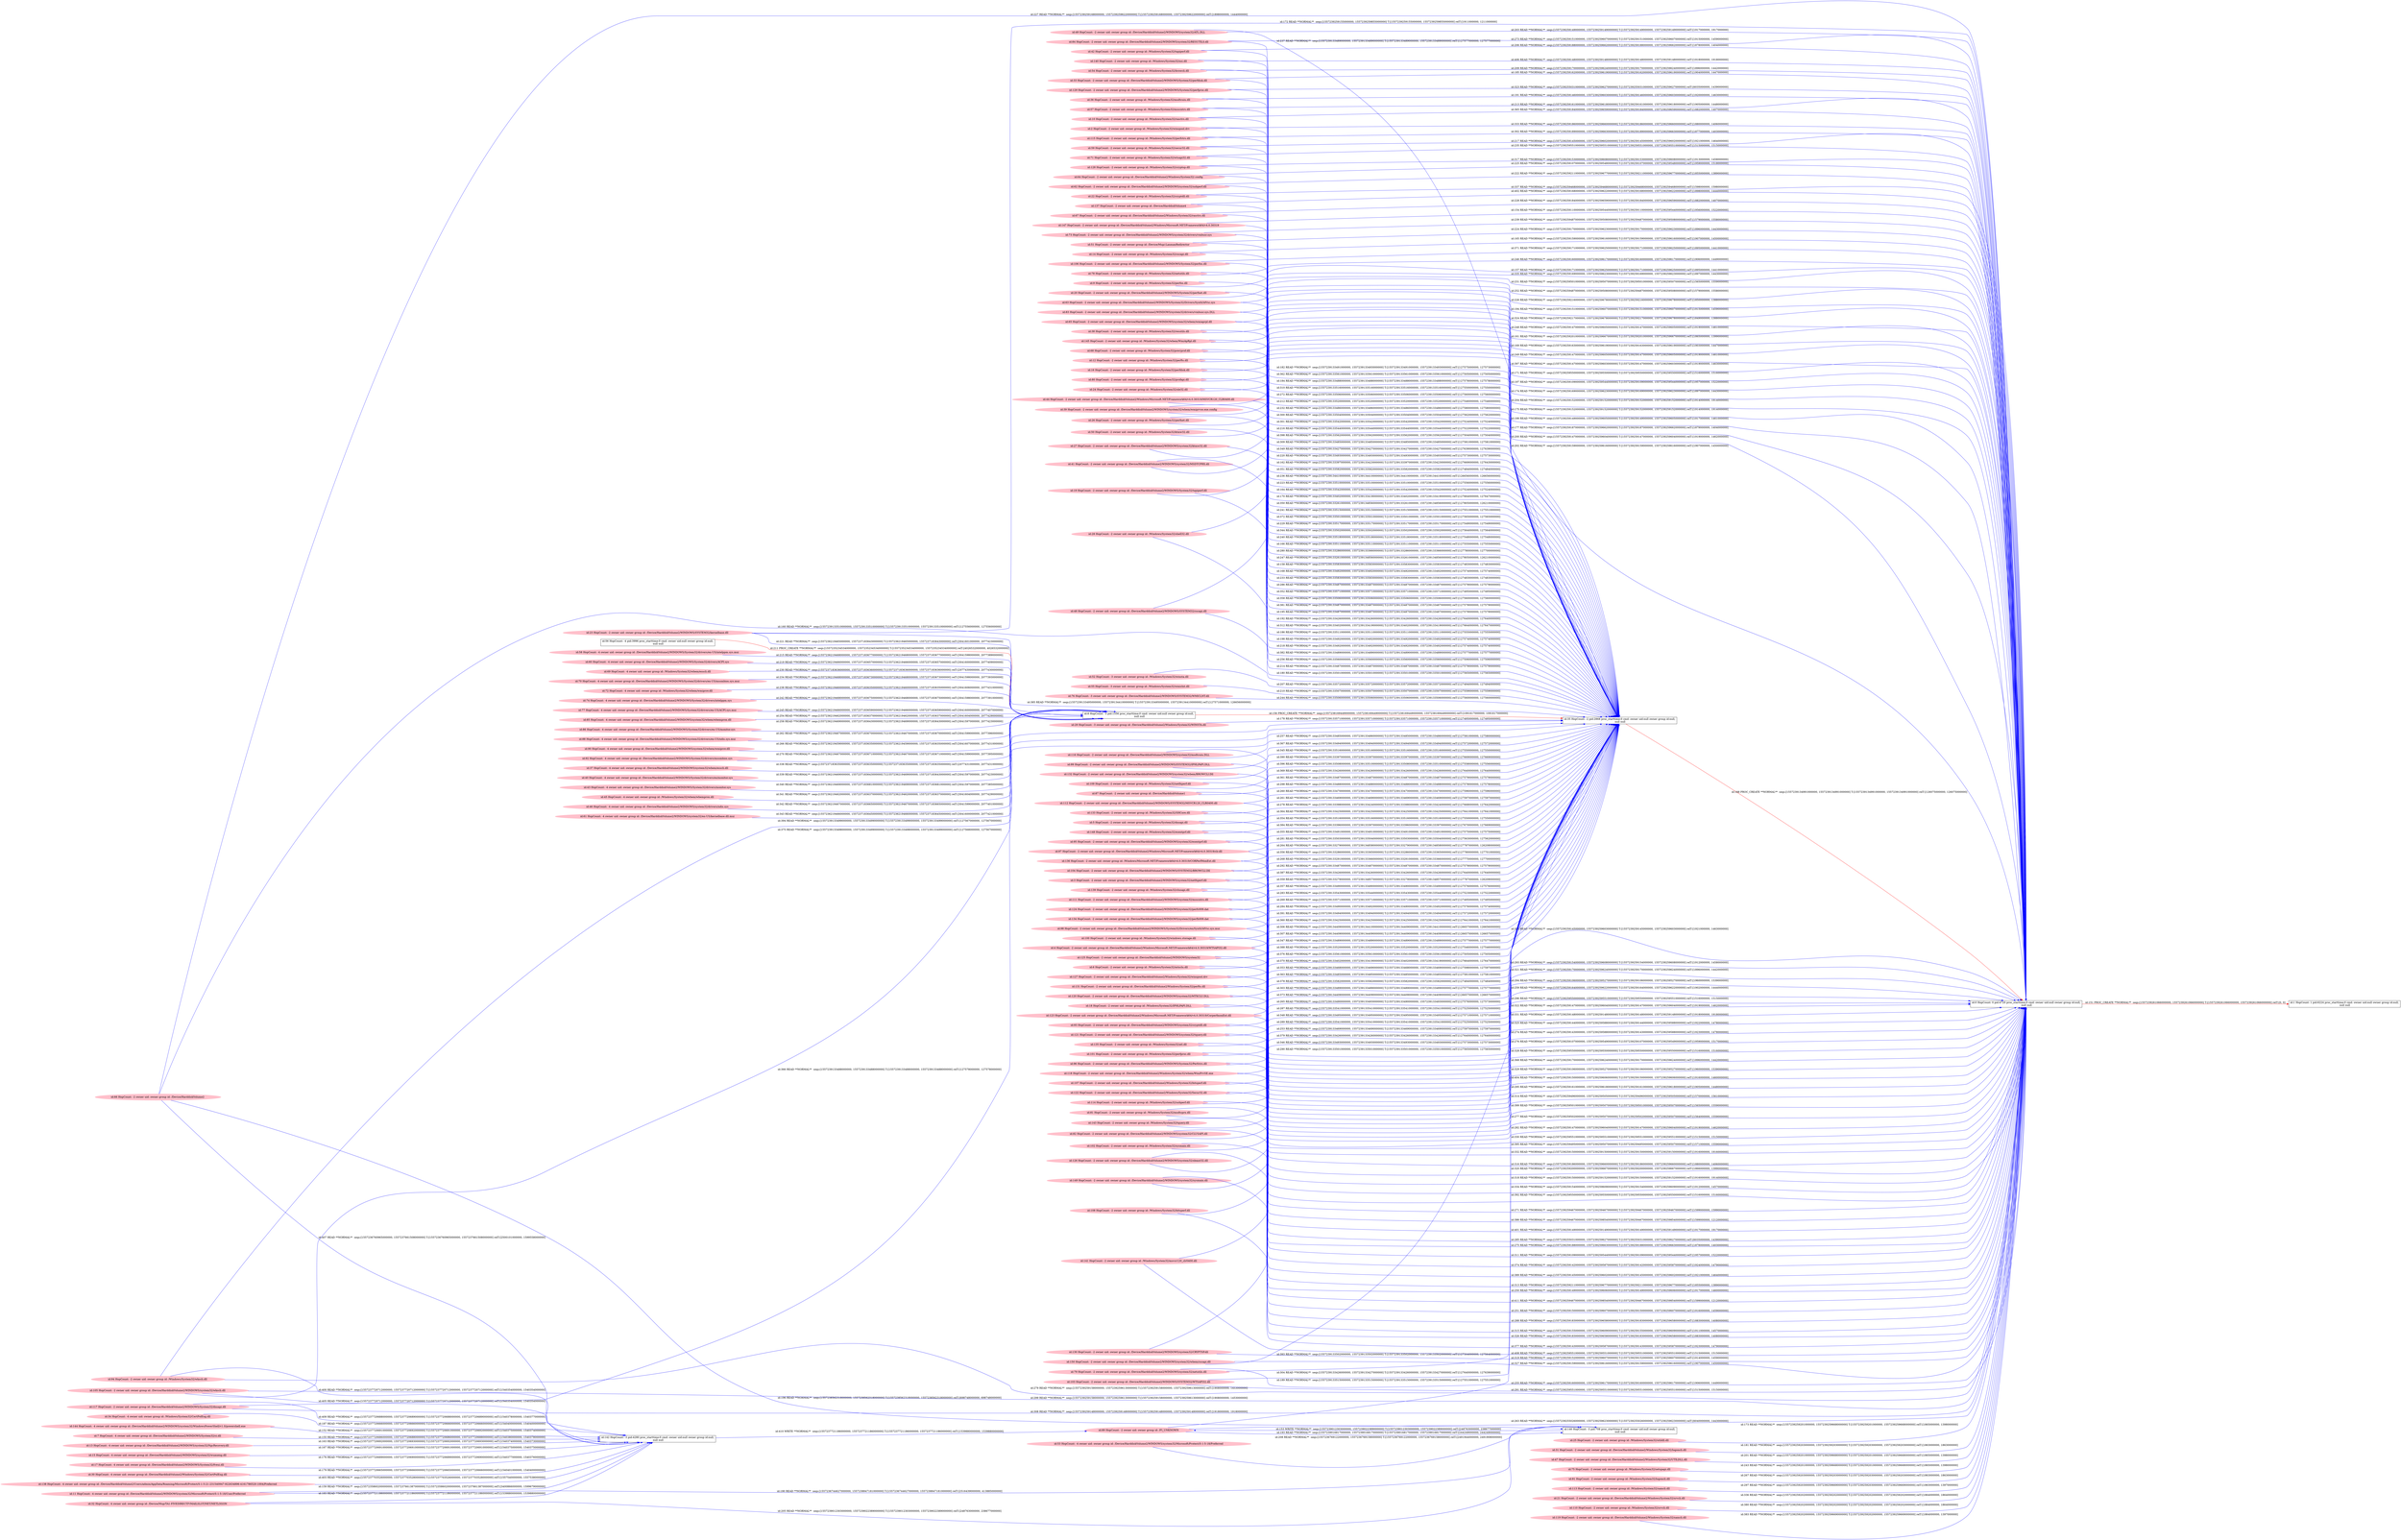 digraph  {
rankdir=LR
"0"[color=black,label="id:0 HopCount: 0 pid:4720 proc_starttime:0 cmd: owner uid:null owner group id:null,\n null null", shape=box,style=solid];
"1"[color=black,label="id:1 HopCount: 1 pid:6224 proc_starttime:0 cmd: owner uid:null owner group id:null,\n null null", shape=box,style=solid];
"0" -> "1" [id=151,__obj="PROC_CREATE"color=red,label="id:151 PROC_CREATE **NORMAL**  seqs:[1557239261066000000, 1557239261066000000] T:[1557239261066000000, 1557239261066000000] relT:[0, 0]",style=solid];
"144"[color=pink,label="id:144 HopCount: -4 owner uid: owner group id: /Device/HarddiskVolume2/WINDOWS/system32/WindowsPowerShell/v1.0/powershell.exe ", shape=oval,style=filled];
"142"[color=black,label="id:142 HopCount: -3 pid:4280 proc_starttime:0 cmd: owner uid:null owner group id:null,\n null null", shape=box,style=solid];
"144" -> "142" [id=152,__obj="READ"color=blue,label="id:152 READ **NORMAL**  seqs:[1557237720691000000, 1557237720692000000] T:[1557237720691000000, 1557237720692000000] relT:[1540375000000, 1540374000000]",style=solid];
"146"[color=black,label="id:146 HopCount: -3 pid:708 proc_starttime:0 cmd: owner uid:null owner group id:null,\n null null", shape=box,style=solid];
"89"[color=pink,label="id:89 HopCount: -2 owner uid: owner group id: /FI_UNKNOWN ", shape=oval,style=filled];
"146" -> "89" [id=153,__obj="WRITE"color=blue,label="id:153 WRITE **NORMAL**  seqs:[1557239012303000000, 1557239022389000000] T:[1557239012303000000, 1557239022389000000] relT:[248763000000, 238677000000]",style=solid];
"147"[color=pink,label="id:147 HopCount: -2 owner uid: owner group id: /Device/HarddiskVolume2/Windows/Microsoft.NET/Framework64/v4.0.30319 ", shape=oval,style=filled];
"147" -> "0" [id=154,__obj="READ"color=blue,label="id:154 READ **NORMAL**  seqs:[1557239259110000000, 1557239259544000000] T:[1557239259110000000, 1557239259544000000] relT:[1956000000, 1522000000]",style=solid];
"7"[color=pink,label="id:7 HopCount: -4 owner uid: owner group id: /Device/HarddiskVolume2/WINDOWS/System32/ci.dll ", shape=oval,style=filled];
"7" -> "142" [id=155,__obj="READ"color=blue,label="id:155 READ **NORMAL**  seqs:[1557237720686000000, 1557237720688000000] T:[1557237720686000000, 1557237720688000000] relT:[1540380000000, 1540378000000]",style=solid];
"8"[color=black,label="id:8 HopCount: -3 pid:1556 proc_starttime:0 cmd: owner uid:null owner group id:null,\n null null", shape=box,style=solid];
"35"[color=black,label="id:35 HopCount: -2 pid:2868 proc_starttime:0 cmd: owner uid:null owner group id:null,\n null null", shape=box,style=solid];
"8" -> "35" [id=156,__obj="PROC_CREATE"color=red,label="id:156 PROC_CREATE **NORMAL**  seqs:[1557238169449000000, 1557238169449000000] T:[1557238169449000000, 1557238169449000000] relT:[1091617000000, 1091617000000]",style=solid];
"9"[color=pink,label="id:9 HopCount: -2 owner uid: owner group id: /Windows/System32/perfos.dll ", shape=oval,style=filled];
"9" -> "0" [id=157,__obj="READ"color=blue,label="id:157 READ **NORMAL**  seqs:[1557239259171000000, 1557239259625000000] T:[1557239259171000000, 1557239259625000000] relT:[1895000000, 1441000000]",style=solid];
"65"[color=pink,label="id:65 HopCount: -2 owner uid: owner group id: /Device/HarddiskVolume2/WINDOWS/system32/wbem/wmiaprpl.dll ", shape=oval,style=filled];
"65" -> "35" [id=158,__obj="READ"color=blue,label="id:158 READ **NORMAL**  seqs:[1557239133583000000, 1557239133583000000] T:[1557239133583000000, 1557239133583000000] relT:[127483000000, 127483000000]",style=solid];
"11"[color=pink,label="id:11 HopCount: -4 owner uid: owner group id: /Device/HarddiskVolume2/WINDOWS/system32/Microsoft/Protect/S-1-5-18/User/Preferred ", shape=oval,style=filled];
"11" -> "142" [id=159,__obj="READ"color=blue,label="id:159 READ **NORMAL**  seqs:[1557235860200000000, 1557237661387000000] T:[1557235860200000000, 1557237661387000000] relT:[3400866000000, 1599679000000]",style=solid];
"66"[color=pink,label="id:66 HopCount: -2 owner uid: owner group id: /Device/HarddiskVolume2 ", shape=oval,style=filled];
"66" -> "35" [id=160,__obj="READ"color=blue,label="id:160 READ **NORMAL**  seqs:[1557239133510000000, 1557239133510000000] T:[1557239133510000000, 1557239133510000000] relT:[127556000000, 127556000000]",style=solid];
"12"[color=pink,label="id:12 HopCount: -2 owner uid: owner group id: /Windows/System32/perfts.dll ", shape=oval,style=filled];
"12" -> "0" [id=161,__obj="READ"color=blue,label="id:161 READ **NORMAL**  seqs:[1557239259201000000, 1557239259667000000] T:[1557239259201000000, 1557239259667000000] relT:[1865000000, 1399000000]",style=solid];
"64"[color=pink,label="id:64 HopCount: -2 owner uid: owner group id: /Device/HarddiskVolume2/Windows/System32/.config ", shape=oval,style=filled];
"64" -> "35" [id=162,__obj="READ"color=blue,label="id:162 READ **NORMAL**  seqs:[1557239133397000000, 1557239133423000000] T:[1557239133397000000, 1557239133423000000] relT:[127669000000, 127643000000]",style=solid];
"13"[color=pink,label="id:13 HopCount: -4 owner uid: owner group id: /Device/HarddiskVolume2/WINDOWS/system32/NgcRecovery.dll ", shape=oval,style=filled];
"13" -> "142" [id=163,__obj="READ"color=blue,label="id:163 READ **NORMAL**  seqs:[1557237720692000000, 1557237720693000000] T:[1557237720692000000, 1557237720693000000] relT:[1540374000000, 1540373000000]",style=solid];
"67"[color=pink,label="id:67 HopCount: -2 owner uid: owner group id: /Device/HarddiskVolume2/Windows/System32/rasctrs.dll ", shape=oval,style=filled];
"67" -> "35" [id=164,__obj="READ"color=blue,label="id:164 READ **NORMAL**  seqs:[1557239133542000000, 1557239133542000000] T:[1557239133542000000, 1557239133542000000] relT:[127524000000, 127524000000]",style=solid];
"14"[color=pink,label="id:14 HopCount: -2 owner uid: owner group id: /Windows/System32/cscapi.dll ", shape=oval,style=filled];
"14" -> "0" [id=165,__obj="READ"color=blue,label="id:165 READ **NORMAL**  seqs:[1557239259159000000, 1557239259616000000] T:[1557239259159000000, 1557239259616000000] relT:[1907000000, 1450000000]",style=solid];
"20"[color=pink,label="id:20 HopCount: -2 owner uid: owner group id: /Device/HarddiskVolume2/WINDOWS/System32/perfnet.dll ", shape=oval,style=filled];
"20" -> "35" [id=166,__obj="READ"color=blue,label="id:166 READ **NORMAL**  seqs:[1557239133511000000, 1557239133511000000] T:[1557239133511000000, 1557239133511000000] relT:[127555000000, 127555000000]",style=solid];
"15"[color=pink,label="id:15 HopCount: -4 owner uid: owner group id: /Device/HarddiskVolume2/WINDOWS/system32/wuaueng.dll ", shape=oval,style=filled];
"15" -> "142" [id=167,__obj="READ"color=blue,label="id:167 READ **NORMAL**  seqs:[1557237720691000000, 1557237720691000000] T:[1557237720691000000, 1557237720691000000] relT:[1540375000000, 1540375000000]",style=solid];
"38"[color=pink,label="id:38 HopCount: -2 owner uid: owner group id: /Windows/System32/resutils.dll ", shape=oval,style=filled];
"38" -> "35" [id=168,__obj="READ"color=blue,label="id:168 READ **NORMAL**  seqs:[1557239133492000000, 1557239133492000000] T:[1557239133492000000, 1557239133492000000] relT:[127574000000, 127574000000]",style=solid];
"16"[color=pink,label="id:16 HopCount: -2 owner uid: owner group id: /Windows/System32/perfdisk.dll ", shape=oval,style=filled];
"16" -> "0" [id=169,__obj="READ"color=blue,label="id:169 READ **NORMAL**  seqs:[1557239259163000000, 1557239259619000000] T:[1557239259163000000, 1557239259619000000] relT:[1903000000, 1447000000]",style=solid];
"147" -> "35" [id=170,__obj="READ"color=blue,label="id:170 READ **NORMAL**  seqs:[1557239133402000000, 1557239133419000000] T:[1557239133402000000, 1557239133419000000] relT:[127664000000, 127647000000]",style=solid];
"44"[color=pink,label="id:44 HopCount: -2 owner uid: owner group id: /Device/HarddiskVolume2/Windows/Microsoft.NET/Framework64/v4.0.30319/MSVCR120_CLR0400.dll ", shape=oval,style=filled];
"44" -> "0" [id=171,__obj="READ"color=blue,label="id:171 READ **NORMAL**  seqs:[1557239259550000000, 1557239259550000000] T:[1557239259550000000, 1557239259550000000] relT:[1516000000, 1516000000]",style=solid];
"23"[color=pink,label="id:23 HopCount: -2 owner uid: owner group id: /Device/HarddiskVolume2/WINDOWS/SYSTEM32/kernelbase.dll ", shape=oval,style=filled];
"23" -> "0" [id=172,__obj="READ"color=blue,label="id:172 READ **NORMAL**  seqs:[1557239259155000000, 1557239259855000000] T:[1557239259155000000, 1557239259855000000] relT:[1911000000, 1211000000]",style=solid];
"25"[color=pink,label="id:25 HopCount: -2 owner uid: owner group id: /Windows/System32/utildll.dll ", shape=oval,style=filled];
"25" -> "0" [id=173,__obj="READ"color=blue,label="id:173 READ **NORMAL**  seqs:[1557239259201000000, 1557239259668000000] T:[1557239259201000000, 1557239259668000000] relT:[1865000000, 1398000000]",style=solid];
"26"[color=pink,label="id:26 HopCount: -2 owner uid: owner group id: /Windows/System32/perfnet.dll ", shape=oval,style=filled];
"26" -> "0" [id=174,__obj="READ"color=blue,label="id:174 READ **NORMAL**  seqs:[1557239259169000000, 1557239259623000000] T:[1557239259169000000, 1557239259623000000] relT:[1897000000, 1443000000]",style=solid];
"27"[color=pink,label="id:27 HopCount: -2 owner uid: owner group id: /Device/HarddiskVolume2/WINDOWS/system32/ktmw32.dll ", shape=oval,style=filled];
"27" -> "0" [id=175,__obj="READ"color=blue,label="id:175 READ **NORMAL**  seqs:[1557239259152000000, 1557239259152000000] T:[1557239259152000000, 1557239259152000000] relT:[1914000000, 1914000000]",style=solid];
"17"[color=pink,label="id:17 HopCount: -4 owner uid: owner group id: /Device/HarddiskVolume2/WINDOWS/System32/fveui.dll ", shape=oval,style=filled];
"17" -> "142" [id=176,__obj="READ"color=blue,label="id:176 READ **NORMAL**  seqs:[1557237720689000000, 1557237720690000000] T:[1557237720689000000, 1557237720690000000] relT:[1540377000000, 1540376000000]",style=solid];
"19"[color=pink,label="id:19 HopCount: -2 owner uid: owner group id: /Device/HarddiskVolume2/WINDOWS/System32/tapiperf.dll ", shape=oval,style=filled];
"19" -> "0" [id=177,__obj="READ"color=blue,label="id:177 READ **NORMAL**  seqs:[1557239259187000000, 1557239259662000000] T:[1557239259187000000, 1557239259662000000] relT:[1879000000, 1404000000]",style=solid];
"29"[color=pink,label="id:29 HopCount: -3 owner uid: owner group id: /Device/HarddiskVolume2/Windows/System32/WINSTA.dll ", shape=oval,style=filled];
"29" -> "35" [id=178,__obj="READ"color=blue,label="id:178 READ **NORMAL**  seqs:[1557239133571000000, 1557239133571000000] T:[1557239133571000000, 1557239133571000000] relT:[127495000000, 127495000000]",style=solid];
"30"[color=pink,label="id:30 HopCount: -4 owner uid: owner group id: /Device/HarddiskVolume2/Windows/System32/CertPolEng.dll ", shape=oval,style=filled];
"30" -> "142" [id=179,__obj="READ"color=blue,label="id:179 READ **NORMAL**  seqs:[1557237720665000000, 1557237720666000000] T:[1557237720665000000, 1557237720666000000] relT:[1540401000000, 1540400000000]",style=solid];
"48"[color=pink,label="id:48 HopCount: -2 owner uid: owner group id: /Device/HarddiskVolume2/WINDOWS/SYSTEM32/cscapi.dll ", shape=oval,style=filled];
"48" -> "35" [id=180,__obj="READ"color=blue,label="id:180 READ **NORMAL**  seqs:[1557239133501000000, 1557239133501000000] T:[1557239133501000000, 1557239133501000000] relT:[127565000000, 127565000000]",style=solid];
"31"[color=pink,label="id:31 HopCount: -2 owner uid: owner group id: /Device/HarddiskVolume2/Windows/System32/logoncli.dll ", shape=oval,style=filled];
"31" -> "0" [id=181,__obj="READ"color=blue,label="id:181 READ **NORMAL**  seqs:[1557239259203000000, 1557239259203000000] T:[1557239259203000000, 1557239259203000000] relT:[1863000000, 1863000000]",style=solid];
"84"[color=pink,label="id:84 HopCount: -2 owner uid: owner group id: /Device/HarddiskVolume2/WINDOWS/system32/RESUTILS.dll ", shape=oval,style=filled];
"84" -> "35" [id=182,__obj="READ"color=blue,label="id:182 READ **NORMAL**  seqs:[1557239133491000000, 1557239133493000000] T:[1557239133491000000, 1557239133493000000] relT:[127575000000, 127573000000]",style=solid];
"32"[color=pink,label="id:32 HopCount: -4 owner uid: owner group id: /Device/Mup/TA1-FIVEDIRECTI*/MAILSLOT/NET/NETLOGON ", shape=oval,style=filled];
"32" -> "142" [id=183,__obj="READ"color=blue,label="id:183 READ **NORMAL**  seqs:[1557237721186000000, 1557237721186000000] T:[1557237721186000000, 1557237721186000000] relT:[1539880000000, 1539880000000]",style=solid];
"140"[color=pink,label="id:140 HopCount: -2 owner uid: owner group id: /Windows/System32/nsi.dll ", shape=oval,style=filled];
"140" -> "35" [id=184,__obj="READ"color=blue,label="id:184 READ **NORMAL**  seqs:[1557239133488000000, 1557239133488000000] T:[1557239133488000000, 1557239133488000000] relT:[127578000000, 127578000000]",style=solid];
"33"[color=pink,label="id:33 HopCount: -2 owner uid: owner group id: /Device/HarddiskVolume2/WINDOWS/System32/perfdisk.dll ", shape=oval,style=filled];
"33" -> "0" [id=185,__obj="READ"color=blue,label="id:185 READ **NORMAL**  seqs:[1557239259162000000, 1557239259619000000] T:[1557239259162000000, 1557239259619000000] relT:[1904000000, 1447000000]",style=solid];
"26" -> "35" [id=186,__obj="READ"color=blue,label="id:186 READ **NORMAL**  seqs:[1557239133511000000, 1557239133511000000] T:[1557239133511000000, 1557239133511000000] relT:[127555000000, 127555000000]",style=solid];
"34"[color=pink,label="id:34 HopCount: -4 owner uid: owner group id: /Windows/System32/CertPolEng.dll ", shape=oval,style=filled];
"34" -> "142" [id=187,__obj="READ"color=blue,label="id:187 READ **NORMAL**  seqs:[1557237720666000000, 1557237720666000000] T:[1557237720666000000, 1557237720666000000] relT:[1540400000000, 1540400000000]",style=solid];
"35" -> "0" [id=188,__obj="PROC_CREATE"color=red,label="id:188 PROC_CREATE **NORMAL**  seqs:[1557239134991000000, 1557239134991000000] T:[1557239134991000000, 1557239134991000000] relT:[126075000000, 126075000000]",style=solid];
"89" -> "35" [id=189,__obj="READ"color=blue,label="id:189 READ **NORMAL**  seqs:[1557239133515000000, 1557239133515000000] T:[1557239133515000000, 1557239133515000000] relT:[127551000000, 127551000000]",style=solid];
"11" -> "146" [id=190,__obj="READ"color=blue,label="id:190 READ **NORMAL**  seqs:[1557236744627000000, 1557238847181000000] T:[1557236744627000000, 1557238847181000000] relT:[2516439000000, 413885000000]",style=solid];
"36"[color=pink,label="id:36 HopCount: -2 owner uid: owner group id: /Windows/System32/msdtcuiu.dll ", shape=oval,style=filled];
"36" -> "0" [id=191,__obj="READ"color=blue,label="id:191 READ **NORMAL**  seqs:[1557239259146000000, 1557239259603000000] T:[1557239259146000000, 1557239259603000000] relT:[1920000000, 1463000000]",style=solid];
"44" -> "35" [id=192,__obj="READ"color=blue,label="id:192 READ **NORMAL**  seqs:[1557239133426000000, 1557239133426000000] T:[1557239133426000000, 1557239133426000000] relT:[127640000000, 127640000000]",style=solid];
"89" -> "146" [id=193,__obj="READ"color=blue,label="id:193 READ **NORMAL**  seqs:[1557239016817000000, 1557239016817000000] T:[1557239016817000000, 1557239016817000000] relT:[244249000000, 244249000000]",style=solid];
"38" -> "0" [id=194,__obj="READ"color=blue,label="id:194 READ **NORMAL**  seqs:[1557239259151000000, 1557239259607000000] T:[1557239259151000000, 1557239259607000000] relT:[1915000000, 1459000000]",style=solid];
"24"[color=pink,label="id:24 HopCount: -2 owner uid: owner group id: /Windows/System32/ole32.dll ", shape=oval,style=filled];
"24" -> "35" [id=195,__obj="READ"color=blue,label="id:195 READ **NORMAL**  seqs:[1557239133487000000, 1557239133487000000] T:[1557239133487000000, 1557239133487000000] relT:[127579000000, 127579000000]",style=solid];
"66" -> "146" [id=196,__obj="READ"color=blue,label="id:196 READ **NORMAL**  seqs:[1557238562318000000, 1557238562318000000] T:[1557238562318000000, 1557238562318000000] relT:[698748000000, 698748000000]",style=solid];
"39"[color=pink,label="id:39 HopCount: -2 owner uid: owner group id: /Device/HarddiskVolume2/WINDOWS/system32/wbem/wmiprvse.exe.config ", shape=oval,style=filled];
"39" -> "0" [id=197,__obj="READ"color=blue,label="id:197 READ **NORMAL**  seqs:[1557239259109000000, 1557239259544000000] T:[1557239259109000000, 1557239259544000000] relT:[1957000000, 1522000000]",style=solid];
"50"[color=pink,label="id:50 HopCount: -2 owner uid: owner group id: /Windows/System32/ktmw32.dll ", shape=oval,style=filled];
"50" -> "35" [id=198,__obj="READ"color=blue,label="id:198 READ **NORMAL**  seqs:[1557239133492000000, 1557239133492000000] T:[1557239133492000000, 1557239133492000000] relT:[127574000000, 127574000000]",style=solid];
"41"[color=pink,label="id:41 HopCount: -2 owner uid: owner group id: /Device/HarddiskVolume2/WINDOWS/system32/MSDTCPRX.dll ", shape=oval,style=filled];
"41" -> "0" [id=199,__obj="READ"color=blue,label="id:199 READ **NORMAL**  seqs:[1557239259149000000, 1557239259605000000] T:[1557239259149000000, 1557239259605000000] relT:[1917000000, 1461000000]",style=solid];
"28"[color=pink,label="id:28 HopCount: -2 owner uid: owner group id: /Windows/System32/shell32.dll ", shape=oval,style=filled];
"28" -> "0" [id=200,__obj="READ"color=blue,label="id:200 READ **NORMAL**  seqs:[1557239259147000000, 1557239259604000000] T:[1557239259147000000, 1557239259604000000] relT:[1919000000, 1462000000]",style=solid];
"47"[color=pink,label="id:47 HopCount: -2 owner uid: owner group id: /Device/HarddiskVolume2/Windows/System32/UTILDLL.dll ", shape=oval,style=filled];
"47" -> "0" [id=201,__obj="READ"color=blue,label="id:201 READ **NORMAL**  seqs:[1557239259201000000, 1557239259668000000] T:[1557239259201000000, 1557239259668000000] relT:[1865000000, 1398000000]",style=solid];
"48" -> "0" [id=202,__obj="READ"color=blue,label="id:202 READ **NORMAL**  seqs:[1557239259159000000, 1557239259616000000] T:[1557239259159000000, 1557239259616000000] relT:[1907000000, 1450000000]",style=solid];
"49"[color=pink,label="id:49 HopCount: -2 owner uid: owner group id: /Device/HarddiskVolume2/WINDOWS/system32/ATL.DLL ", shape=oval,style=filled];
"49" -> "0" [id=203,__obj="READ"color=blue,label="id:203 READ **NORMAL**  seqs:[1557239259149000000, 1557239259149000000] T:[1557239259149000000, 1557239259149000000] relT:[1917000000, 1917000000]",style=solid];
"50" -> "0" [id=204,__obj="READ"color=blue,label="id:204 READ **NORMAL**  seqs:[1557239259152000000, 1557239259152000000] T:[1557239259152000000, 1557239259152000000] relT:[1914000000, 1914000000]",style=solid];
"32" -> "146" [id=205,__obj="READ"color=blue,label="id:205 READ **NORMAL**  seqs:[1557239012303000000, 1557239022389000000] T:[1557239012303000000, 1557239022389000000] relT:[248763000000, 238677000000]",style=solid];
"42"[color=pink,label="id:42 HopCount: -2 owner uid: owner group id: /Windows/System32/tapiperf.dll ", shape=oval,style=filled];
"42" -> "0" [id=206,__obj="READ"color=blue,label="id:206 READ **NORMAL**  seqs:[1557239259188000000, 1557239259662000000] T:[1557239259188000000, 1557239259662000000] relT:[1878000000, 1404000000]",style=solid];
"52"[color=pink,label="id:52 HopCount: -3 owner uid: owner group id: /Windows/System32/winsta.dll ", shape=oval,style=filled];
"52" -> "35" [id=207,__obj="READ"color=blue,label="id:207 READ **NORMAL**  seqs:[1557239133572000000, 1557239133572000000] T:[1557239133572000000, 1557239133572000000] relT:[127494000000, 127494000000]",style=solid];
"53"[color=pink,label="id:53 HopCount: -4 owner uid: owner group id: /Device/HarddiskVolume2/WINDOWS/system32/Microsoft/Protect/S-1-5-18/Preferred ", shape=oval,style=filled];
"53" -> "146" [id=208,__obj="READ"color=blue,label="id:208 READ **NORMAL**  seqs:[1557236769122000000, 1557236769158000000] T:[1557236769122000000, 1557236769158000000] relT:[2491944000000, 2491908000000]",style=solid];
"54"[color=pink,label="id:54 HopCount: -2 owner uid: owner group id: /Windows/System32/browcli.dll ", shape=oval,style=filled];
"54" -> "0" [id=209,__obj="READ"color=blue,label="id:209 READ **NORMAL**  seqs:[1557239259170000000, 1557239259624000000] T:[1557239259170000000, 1557239259624000000] relT:[1896000000, 1442000000]",style=solid];
"55"[color=pink,label="id:55 HopCount: -3 owner uid: owner group id: /Windows/System32/wmiclnt.dll ", shape=oval,style=filled];
"55" -> "35" [id=210,__obj="READ"color=blue,label="id:210 READ **NORMAL**  seqs:[1557239133507000000, 1557239133507000000] T:[1557239133507000000, 1557239133507000000] relT:[127559000000, 127559000000]",style=solid];
"56"[color=black,label="id:56 HopCount: -4 pid:3996 proc_starttime:0 cmd: owner uid:null owner group id:null,\n null null", shape=box,style=solid];
"56" -> "8" [id=211,__obj="PROC_CREATE"color=red,label="id:211 PROC_CREATE **NORMAL**  seqs:[1557235234534000000, 1557235234534000000] T:[1557235234534000000, 1557235234534000000] relT:[4026532000000, 4026532000000]",style=solid];
"129"[color=pink,label="id:129 HopCount: -2 owner uid: owner group id: /Device/HarddiskVolume2/WINDOWS/System32/perfproc.dll ", shape=oval,style=filled];
"129" -> "35" [id=212,__obj="READ"color=blue,label="id:212 READ **NORMAL**  seqs:[1557239133520000000, 1557239133520000000] T:[1557239133520000000, 1557239133520000000] relT:[127546000000, 127546000000]",style=solid];
"57"[color=pink,label="id:57 HopCount: -2 owner uid: owner group id: /Windows/System32/msscntrs.dll ", shape=oval,style=filled];
"57" -> "0" [id=213,__obj="READ"color=blue,label="id:213 READ **NORMAL**  seqs:[1557239259161000000, 1557239259618000000] T:[1557239259161000000, 1557239259618000000] relT:[1905000000, 1448000000]",style=solid];
"28" -> "35" [id=214,__obj="READ"color=blue,label="id:214 READ **NORMAL**  seqs:[1557239133487000000, 1557239133487000000] T:[1557239133487000000, 1557239133487000000] relT:[127579000000, 127579000000]",style=solid];
"58"[color=pink,label="id:58 HopCount: -4 owner uid: owner group id: /Device/HarddiskVolume2/WINDOWS/System32/drivers/en-US/intelppm.sys.mui ", shape=oval,style=filled];
"58" -> "8" [id=215,__obj="READ"color=blue,label="id:215 READ **NORMAL**  seqs:[1557236219468000000, 1557237183677000000] T:[1557236219468000000, 1557237183677000000] relT:[3041598000000, 2077389000000]",style=solid];
"2"[color=pink,label="id:2 HopCount: -2 owner uid: owner group id: /Windows/System32/winspool.drv ", shape=oval,style=filled];
"2" -> "35" [id=216,__obj="READ"color=blue,label="id:216 READ **NORMAL**  seqs:[1557239133544000000, 1557239133544000000] T:[1557239133544000000, 1557239133544000000] relT:[127522000000, 127522000000]",style=solid];
"59"[color=pink,label="id:59 HopCount: -2 owner uid: owner group id: /Windows/System32/secur32.dll ", shape=oval,style=filled];
"59" -> "0" [id=217,__obj="READ"color=blue,label="id:217 READ **NORMAL**  seqs:[1557239259145000000, 1557239259602000000] T:[1557239259145000000, 1557239259602000000] relT:[1921000000, 1464000000]",style=solid];
"27" -> "35" [id=218,__obj="READ"color=blue,label="id:218 READ **NORMAL**  seqs:[1557239133492000000, 1557239133492000000] T:[1557239133492000000, 1557239133492000000] relT:[127574000000, 127574000000]",style=solid];
"60"[color=pink,label="id:60 HopCount: -4 owner uid: owner group id: /Device/HarddiskVolume2/WINDOWS/System32/drivers/ACPI.sys ", shape=oval,style=filled];
"60" -> "8" [id=219,__obj="READ"color=blue,label="id:219 READ **NORMAL**  seqs:[1557236219466000000, 1557237183657000000] T:[1557236219466000000, 1557237183657000000] relT:[3041600000000, 2077409000000]",style=solid];
"128"[color=pink,label="id:128 HopCount: -2 owner uid: owner group id: /Windows/System32/cryptsp.dll ", shape=oval,style=filled];
"128" -> "35" [id=220,__obj="READ"color=blue,label="id:220 READ **NORMAL**  seqs:[1557239133493000000, 1557239133493000000] T:[1557239133493000000, 1557239133493000000] relT:[127573000000, 127573000000]",style=solid];
"23" -> "8" [id=221,__obj="READ"color=blue,label="id:221 READ **NORMAL**  seqs:[1557236219465000000, 1557237183643000000] T:[1557236219465000000, 1557237183643000000] relT:[3041601000000, 2077423000000]",style=solid];
"62"[color=pink,label="id:62 HopCount: -2 owner uid: owner group id: /Device/HarddiskVolume2/WINDOWS/system32/usbperf.dll ", shape=oval,style=filled];
"62" -> "0" [id=222,__obj="READ"color=blue,label="id:222 READ **NORMAL**  seqs:[1557239259211000000, 1557239259677000000] T:[1557239259211000000, 1557239259677000000] relT:[1855000000, 1389000000]",style=solid];
"137"[color=pink,label="id:137 HopCount: -2 owner uid: owner group id: /Device/HarddiskVolume4 ", shape=oval,style=filled];
"137" -> "35" [id=223,__obj="READ"color=blue,label="id:223 READ **NORMAL**  seqs:[1557239133510000000, 1557239133510000000] T:[1557239133510000000, 1557239133510000000] relT:[127556000000, 127556000000]",style=solid];
"51"[color=pink,label="id:51 HopCount: -2 owner uid: owner group id: /Device/Mup/;LanmanRedirector ", shape=oval,style=filled];
"51" -> "0" [id=224,__obj="READ"color=blue,label="id:224 READ **NORMAL**  seqs:[1557239259170000000, 1557239259623000000] T:[1557239259170000000, 1557239259623000000] relT:[1896000000, 1443000000]",style=solid];
"64" -> "0" [id=225,__obj="READ"color=blue,label="id:225 READ **NORMAL**  seqs:[1557239259107000000, 1557239259548000000] T:[1557239259107000000, 1557239259548000000] relT:[1959000000, 1518000000]",style=solid];
"65" -> "0" [id=226,__obj="READ"color=blue,label="id:226 READ **NORMAL**  seqs:[1557239259216000000, 1557239259678000000] T:[1557239259216000000, 1557239259678000000] relT:[1850000000, 1388000000]",style=solid];
"66" -> "0" [id=227,__obj="READ"color=blue,label="id:227 READ **NORMAL**  seqs:[1557239259168000000, 1557239259622000000] T:[1557239259168000000, 1557239259622000000] relT:[1898000000, 1444000000]",style=solid];
"67" -> "0" [id=228,__obj="READ"color=blue,label="id:228 READ **NORMAL**  seqs:[1557239259184000000, 1557239259659000000] T:[1557239259184000000, 1557239259659000000] relT:[1882000000, 1407000000]",style=solid];
"106"[color=pink,label="id:106 HopCount: -2 owner uid: owner group id: /Device/HarddiskVolume2/WINDOWS/System32/perfos.dll ", shape=oval,style=filled];
"106" -> "35" [id=229,__obj="READ"color=blue,label="id:229 READ **NORMAL**  seqs:[1557239133517000000, 1557239133517000000] T:[1557239133517000000, 1557239133517000000] relT:[127549000000, 127549000000]",style=solid];
"69"[color=pink,label="id:69 HopCount: -4 owner uid: owner group id: /Windows/System32/wbem/esscli.dll ", shape=oval,style=filled];
"69" -> "8" [id=230,__obj="READ"color=blue,label="id:230 READ **NORMAL**  seqs:[1557237183636000000, 1557237183636000000] T:[1557237183636000000, 1557237183636000000] relT:[2077430000000, 2077430000000]",style=solid];
"63"[color=pink,label="id:63 HopCount: -2 owner uid: owner group id: /Device/HarddiskVolume2/WINDOWS/System32/Drivers/Synth3dVsc.sys ", shape=oval,style=filled];
"63" -> "0" [id=231,__obj="READ"color=blue,label="id:231 READ **NORMAL**  seqs:[1557239259501000000, 1557239259507000000] T:[1557239259501000000, 1557239259507000000] relT:[1565000000, 1559000000]",style=solid];
"36" -> "35" [id=232,__obj="READ"color=blue,label="id:232 READ **NORMAL**  seqs:[1557239133486000000, 1557239133486000000] T:[1557239133486000000, 1557239133486000000] relT:[127580000000, 127580000000]",style=solid];
"145"[color=pink,label="id:145 HopCount: -2 owner uid: owner group id: /Windows/System32/wbem/WmiApRpl.dll ", shape=oval,style=filled];
"145" -> "35" [id=233,__obj="READ"color=blue,label="id:233 READ **NORMAL**  seqs:[1557239133583000000, 1557239133583000000] T:[1557239133583000000, 1557239133583000000] relT:[127483000000, 127483000000]",style=solid];
"70"[color=pink,label="id:70 HopCount: -4 owner uid: owner group id: /Device/HarddiskVolume2/WINDOWS/System32/drivers/en-US/mssmbios.sys.mui ", shape=oval,style=filled];
"70" -> "8" [id=234,__obj="READ"color=blue,label="id:234 READ **NORMAL**  seqs:[1557236219468000000, 1557237183673000000] T:[1557236219468000000, 1557237183673000000] relT:[3041598000000, 2077393000000]",style=solid];
"71"[color=pink,label="id:71 HopCount: -2 owner uid: owner group id: /Windows/System32/wtsapi32.dll ", shape=oval,style=filled];
"71" -> "0" [id=235,__obj="READ"color=blue,label="id:235 READ **NORMAL**  seqs:[1557239259551000000, 1557239259551000000] T:[1557239259551000000, 1557239259551000000] relT:[1515000000, 1515000000]",style=solid];
"22"[color=pink,label="id:22 HopCount: -2 owner uid: owner group id: /Windows/System32/cryptdll.dll ", shape=oval,style=filled];
"22" -> "35" [id=236,__obj="READ"color=blue,label="id:236 READ **NORMAL**  seqs:[1557239134410000000, 1557239134410000000] T:[1557239134410000000, 1557239134410000000] relT:[126656000000, 126656000000]",style=solid];
"49" -> "35" [id=237,__obj="READ"color=blue,label="id:237 READ **NORMAL**  seqs:[1557239133489000000, 1557239133489000000] T:[1557239133489000000, 1557239133489000000] relT:[127577000000, 127577000000]",style=solid];
"72"[color=pink,label="id:72 HopCount: -4 owner uid: owner group id: /Windows/System32/wbem/wmiprov.dll ", shape=oval,style=filled];
"72" -> "8" [id=238,__obj="READ"color=blue,label="id:238 READ **NORMAL**  seqs:[1557236219460000000, 1557237183635000000] T:[1557236219460000000, 1557237183635000000] relT:[3041606000000, 2077431000000]",style=solid];
"73"[color=pink,label="id:73 HopCount: -2 owner uid: owner group id: /Device/HarddiskVolume2/WINDOWS/system32/drivers/vmbusr.sys ", shape=oval,style=filled];
"73" -> "0" [id=239,__obj="READ"color=blue,label="id:239 READ **NORMAL**  seqs:[1557239259487000000, 1557239259508000000] T:[1557239259487000000, 1557239259508000000] relT:[1579000000, 1558000000]",style=solid];
"9" -> "35" [id=240,__obj="READ"color=blue,label="id:240 READ **NORMAL**  seqs:[1557239133518000000, 1557239133518000000] T:[1557239133518000000, 1557239133518000000] relT:[127548000000, 127548000000]",style=solid];
"51" -> "35" [id=241,__obj="READ"color=blue,label="id:241 READ **NORMAL**  seqs:[1557239133515000000, 1557239133515000000] T:[1557239133515000000, 1557239133515000000] relT:[127551000000, 127551000000]",style=solid];
"74"[color=pink,label="id:74 HopCount: -4 owner uid: owner group id: /Device/HarddiskVolume2/WINDOWS/System32/drivers/intelppm.sys ", shape=oval,style=filled];
"74" -> "8" [id=242,__obj="READ"color=blue,label="id:242 READ **NORMAL**  seqs:[1557236219468000000, 1557237183675000000] T:[1557236219468000000, 1557237183675000000] relT:[3041598000000, 2077391000000]",style=solid];
"75"[color=pink,label="id:75 HopCount: -2 owner uid: owner group id: /Windows/System32/setupapi.dll ", shape=oval,style=filled];
"75" -> "0" [id=243,__obj="READ"color=blue,label="id:243 READ **NORMAL**  seqs:[1557239259201000000, 1557239259668000000] T:[1557239259201000000, 1557239259668000000] relT:[1865000000, 1398000000]",style=solid];
"76"[color=pink,label="id:76 HopCount: -3 owner uid: owner group id: /Device/HarddiskVolume2/WINDOWS/SYSTEM32/WMICLNT.dll ", shape=oval,style=filled];
"76" -> "35" [id=244,__obj="READ"color=blue,label="id:244 READ **NORMAL**  seqs:[1557239133506000000, 1557239133506000000] T:[1557239133506000000, 1557239133506000000] relT:[127560000000, 127560000000]",style=solid];
"77"[color=pink,label="id:77 HopCount: -4 owner uid: owner group id: /Device/HarddiskVolume2/WINDOWS/System32/drivers/en-US/ACPI.sys.mui ", shape=oval,style=filled];
"77" -> "8" [id=245,__obj="READ"color=blue,label="id:245 READ **NORMAL**  seqs:[1557236219466000000, 1557237183659000000] T:[1557236219466000000, 1557237183659000000] relT:[3041600000000, 2077407000000]",style=solid];
"78"[color=pink,label="id:78 HopCount: -2 owner uid: owner group id: /Windows/System32/netutils.dll ", shape=oval,style=filled];
"78" -> "0" [id=246,__obj="READ"color=blue,label="id:246 READ **NORMAL**  seqs:[1557239259160000000, 1557239259617000000] T:[1557239259160000000, 1557239259617000000] relT:[1906000000, 1449000000]",style=solid];
"83"[color=pink,label="id:83 HopCount: -2 owner uid: owner group id: /Device/HarddiskVolume2/WINDOWS/system32/drivers/vmbusr.sys.DLL ", shape=oval,style=filled];
"83" -> "35" [id=247,__obj="READ"color=blue,label="id:247 READ **NORMAL**  seqs:[1557239133261000000, 1557239134856000000] T:[1557239133261000000, 1557239134856000000] relT:[127805000000, 126210000000]",style=solid];
"68"[color=pink,label="id:68 HopCount: -2 owner uid: owner group id: /Windows/System32/powrprof.dll ", shape=oval,style=filled];
"68" -> "0" [id=248,__obj="READ"color=blue,label="id:248 READ **NORMAL**  seqs:[1557239259147000000, 1557239259605000000] T:[1557239259147000000, 1557239259605000000] relT:[1919000000, 1461000000]",style=solid];
"80"[color=pink,label="id:80 HopCount: -2 owner uid: owner group id: /Windows/System32/profapi.dll ", shape=oval,style=filled];
"80" -> "0" [id=249,__obj="READ"color=blue,label="id:249 READ **NORMAL**  seqs:[1557239259147000000, 1557239259605000000] T:[1557239259147000000, 1557239259605000000] relT:[1919000000, 1461000000]",style=solid];
"81"[color=pink,label="id:81 HopCount: -2 owner uid: owner group id: /Windows/System32/msdtcprx.dll ", shape=oval,style=filled];
"81" -> "0" [id=250,__obj="READ"color=blue,label="id:250 READ **NORMAL**  seqs:[1557239259149000000, 1557239259606000000] T:[1557239259149000000, 1557239259606000000] relT:[1917000000, 1460000000]",style=solid];
"82"[color=pink,label="id:82 HopCount: -2 owner uid: owner group id: /Device/HarddiskVolume2/WINDOWS/system32/CLUSAPI.dll ", shape=oval,style=filled];
"82" -> "0" [id=251,__obj="READ"color=blue,label="id:251 READ **NORMAL**  seqs:[1557239259150000000, 1557239259607000000] T:[1557239259150000000, 1557239259607000000] relT:[1916000000, 1459000000]",style=solid];
"83" -> "0" [id=252,__obj="READ"color=blue,label="id:252 READ **NORMAL**  seqs:[1557239259487000000, 1557239259508000000] T:[1557239259487000000, 1557239259508000000] relT:[1579000000, 1558000000]",style=solid];
"108"[color=pink,label="id:108 HopCount: -2 owner uid: owner group id: /Windows/System32/bitsperf.dll ", shape=oval,style=filled];
"108" -> "35" [id=253,__obj="READ"color=blue,label="id:253 READ **NORMAL**  seqs:[1557239133469000000, 1557239133469000000] T:[1557239133469000000, 1557239133469000000] relT:[127597000000, 127597000000]",style=solid];
"85"[color=pink,label="id:85 HopCount: -4 owner uid: owner group id: /Device/HarddiskVolume2/WINDOWS/system32/wbem/wbemprox.dll ", shape=oval,style=filled];
"85" -> "8" [id=254,__obj="READ"color=blue,label="id:254 READ **NORMAL**  seqs:[1557236219462000000, 1557237183637000000] T:[1557236219462000000, 1557237183637000000] relT:[3041604000000, 2077429000000]",style=solid];
"79"[color=pink,label="id:79 HopCount: -2 owner uid: owner group id: /Device/HarddiskVolume2/WINDOWS/system32/netutils.dll ", shape=oval,style=filled];
"79" -> "0" [id=255,__obj="READ"color=blue,label="id:255 READ **NORMAL**  seqs:[1557239259160000000, 1557239259617000000] T:[1557239259160000000, 1557239259617000000] relT:[1906000000, 1449000000]",style=solid];
"19" -> "35" [id=256,__obj="READ"color=blue,label="id:256 READ **NORMAL**  seqs:[1557239133560000000, 1557239133560000000] T:[1557239133560000000, 1557239133560000000] relT:[127506000000, 127506000000]",style=solid];
"116"[color=pink,label="id:116 HopCount: -2 owner uid: owner group id: /Device/HarddiskVolume2/WINDOWS/system32/msdtcuiu.DLL ", shape=oval,style=filled];
"116" -> "35" [id=257,__obj="READ"color=blue,label="id:257 READ **NORMAL**  seqs:[1557239133485000000, 1557239133486000000] T:[1557239133485000000, 1557239133486000000] relT:[127581000000, 127580000000]",style=solid];
"86"[color=pink,label="id:86 HopCount: -4 owner uid: owner group id: /Device/HarddiskVolume2/WINDOWS/System32/drivers/en-US/monitor.sys ", shape=oval,style=filled];
"86" -> "8" [id=258,__obj="READ"color=blue,label="id:258 READ **NORMAL**  seqs:[1557236219469000000, 1557237183643000000] T:[1557236219469000000, 1557237183643000000] relT:[3041597000000, 2077423000000]",style=solid];
"87"[color=pink,label="id:87 HopCount: -2 owner uid: owner group id: /Device/HarddiskVolume1 ", shape=oval,style=filled];
"87" -> "0" [id=259,__obj="READ"color=blue,label="id:259 READ **NORMAL**  seqs:[1557239259164000000, 1557239259622000000] T:[1557239259164000000, 1557239259622000000] relT:[1902000000, 1444000000]",style=solid];
"148"[color=pink,label="id:148 HopCount: -2 owner uid: owner group id: /Windows/System32/esentprf.dll ", shape=oval,style=filled];
"148" -> "35" [id=260,__obj="READ"color=blue,label="id:260 READ **NORMAL**  seqs:[1557239133470000000, 1557239133470000000] T:[1557239133470000000, 1557239133470000000] relT:[127596000000, 127596000000]",style=solid];
"95"[color=pink,label="id:95 HopCount: -2 owner uid: owner group id: /Device/HarddiskVolume2/WINDOWS/system32/esentprf.dll ", shape=oval,style=filled];
"95" -> "35" [id=261,__obj="READ"color=blue,label="id:261 READ **NORMAL**  seqs:[1557239133469000000, 1557239133469000000] T:[1557239133469000000, 1557239133469000000] relT:[127597000000, 127597000000]",style=solid];
"88"[color=pink,label="id:88 HopCount: -4 owner uid: owner group id: /Device/HarddiskVolume2/WINDOWS/system32/drivers/en-US/ndis.sys.mui ", shape=oval,style=filled];
"88" -> "8" [id=262,__obj="READ"color=blue,label="id:262 READ **NORMAL**  seqs:[1557236219467000000, 1557237183670000000] T:[1557236219467000000, 1557237183670000000] relT:[3041599000000, 2077396000000]",style=solid];
"89" -> "0" [id=263,__obj="READ"color=blue,label="id:263 READ **NORMAL**  seqs:[1557239255026000000, 1557239259623000000] T:[1557239255026000000, 1557239259623000000] relT:[6040000000, 1443000000]",style=solid];
"124"[color=pink,label="id:124 HopCount: -2 owner uid: owner group id: /Device/HarddiskVolume2/WINDOWS/system32/perfc009.dat ", shape=oval,style=filled];
"124" -> "35" [id=264,__obj="READ"color=blue,label="id:264 READ **NORMAL**  seqs:[1557239133279000000, 1557239134858000000] T:[1557239133279000000, 1557239134858000000] relT:[127787000000, 126208000000]",style=solid];
"82" -> "35" [id=265,__obj="READ"color=blue,label="id:265 READ **NORMAL**  seqs:[1557239133490000000, 1557239133493000000] T:[1557239133490000000, 1557239133493000000] relT:[127576000000, 127573000000]",style=solid];
"90"[color=pink,label="id:90 HopCount: -4 owner uid: owner group id: /Device/HarddiskVolume2/WINDOWS/system32/wbem/wmiprov.dll ", shape=oval,style=filled];
"90" -> "8" [id=266,__obj="READ"color=blue,label="id:266 READ **NORMAL**  seqs:[1557236219459000000, 1557237183635000000] T:[1557236219459000000, 1557237183635000000] relT:[3041607000000, 2077431000000]",style=solid];
"91"[color=pink,label="id:91 HopCount: -2 owner uid: owner group id: /Windows/System32/logoncli.dll ", shape=oval,style=filled];
"91" -> "0" [id=267,__obj="READ"color=blue,label="id:267 READ **NORMAL**  seqs:[1557239259203000000, 1557239259203000000] T:[1557239259203000000, 1557239259203000000] relT:[1863000000, 1863000000]",style=solid];
"98"[color=pink,label="id:98 HopCount: -2 owner uid: owner group id: /Device/HarddiskVolume2/WINDOWS/System32/Drivers/en/Synth3dVsc.sys.mui ", shape=oval,style=filled];
"98" -> "35" [id=268,__obj="READ"color=blue,label="id:268 READ **NORMAL**  seqs:[1557239133291000000, 1557239133366000000] T:[1557239133291000000, 1557239133366000000] relT:[127775000000, 127700000000]",style=solid];
"131"[color=pink,label="id:131 HopCount: -2 owner uid: owner group id: /Device/HarddiskVolume2/Windows/System32/perfts.dll ", shape=oval,style=filled];
"131" -> "35" [id=269,__obj="READ"color=blue,label="id:269 READ **NORMAL**  seqs:[1557239133571000000, 1557239133571000000] T:[1557239133571000000, 1557239133571000000] relT:[127495000000, 127495000000]",style=solid];
"92"[color=pink,label="id:92 HopCount: -4 owner uid: owner group id: /Device/HarddiskVolume2/WINDOWS/System32/drivers/mssmbios.sys ", shape=oval,style=filled];
"92" -> "8" [id=270,__obj="READ"color=blue,label="id:270 READ **NORMAL**  seqs:[1557236219467000000, 1557237183671000000] T:[1557236219467000000, 1557237183671000000] relT:[3041599000000, 2077395000000]",style=solid];
"93"[color=pink,label="id:93 HopCount: -2 owner uid: owner group id: /Device/HarddiskVolume2/WINDOWS/system32/cryptdll.dll ", shape=oval,style=filled];
"93" -> "0" [id=271,__obj="READ"color=blue,label="id:271 READ **NORMAL**  seqs:[1557239259467000000, 1557239259467000000] T:[1557239259467000000, 1557239259467000000] relT:[1599000000, 1599000000]",style=solid];
"33" -> "35" [id=272,__obj="READ"color=blue,label="id:272 READ **NORMAL**  seqs:[1557239133506000000, 1557239133506000000] T:[1557239133506000000, 1557239133506000000] relT:[127560000000, 127560000000]",style=solid];
"84" -> "0" [id=273,__obj="READ"color=blue,label="id:273 READ **NORMAL**  seqs:[1557239259151000000, 1557239259607000000] T:[1557239259151000000, 1557239259607000000] relT:[1915000000, 1459000000]",style=solid];
"95" -> "0" [id=274,__obj="READ"color=blue,label="id:274 READ **NORMAL**  seqs:[1557239259143000000, 1557239259588000000] T:[1557239259143000000, 1557239259588000000] relT:[1923000000, 1478000000]",style=solid];
"96"[color=pink,label="id:96 HopCount: -2 owner uid: owner group id: /Device/HarddiskVolume2/WINDOWS/System32/Perfctrs.dll ", shape=oval,style=filled];
"96" -> "0" [id=275,__obj="READ"color=blue,label="id:275 READ **NORMAL**  seqs:[1557239259188000000, 1557239259663000000] T:[1557239259188000000, 1557239259663000000] relT:[1878000000, 1403000000]",style=solid];
"97"[color=pink,label="id:97 HopCount: -2 owner uid: owner group id: /Device/HarddiskVolume2/Windows/Microsoft.NET/Framework64/v4.0.30319/clr.dll ", shape=oval,style=filled];
"97" -> "0" [id=276,__obj="READ"color=blue,label="id:276 READ **NORMAL**  seqs:[1557239259107000000, 1557239259549000000] T:[1557239259107000000, 1557239259549000000] relT:[1959000000, 1517000000]",style=solid];
"98" -> "0" [id=277,__obj="READ"color=blue,label="id:277 READ **NORMAL**  seqs:[1557239259502000000, 1557239259507000000] T:[1557239259502000000, 1557239259507000000] relT:[1564000000, 1559000000]",style=solid];
"97" -> "35" [id=278,__obj="READ"color=blue,label="id:278 READ **NORMAL**  seqs:[1557239133398000000, 1557239133424000000] T:[1557239133398000000, 1557239133424000000] relT:[127668000000, 127642000000]",style=solid];
"94"[color=pink,label="id:94 HopCount: -2 owner uid: owner group id: /Windows/System32/wkscli.dll ", shape=oval,style=filled];
"94" -> "0" [id=279,__obj="READ"color=blue,label="id:279 READ **NORMAL**  seqs:[1557239259158000000, 1557239259613000000] T:[1557239259158000000, 1557239259613000000] relT:[1908000000, 1453000000]",style=solid];
"63" -> "35" [id=280,__obj="READ"color=blue,label="id:280 READ **NORMAL**  seqs:[1557239133286000000, 1557239133366000000] T:[1557239133286000000, 1557239133366000000] relT:[127780000000, 127700000000]",style=solid];
"111"[color=pink,label="id:111 HopCount: -2 owner uid: owner group id: /Device/HarddiskVolume2/WINDOWS/system32/msscntrs.dll ", shape=oval,style=filled];
"111" -> "35" [id=281,__obj="READ"color=blue,label="id:281 READ **NORMAL**  seqs:[1557239133503000000, 1557239133504000000] T:[1557239133503000000, 1557239133504000000] relT:[127563000000, 127562000000]",style=solid];
"100"[color=pink,label="id:100 HopCount: -2 owner uid: owner group id: /Windows/System32/windows.storage.dll ", shape=oval,style=filled];
"100" -> "0" [id=282,__obj="READ"color=blue,label="id:282 READ **NORMAL**  seqs:[1557239259147000000, 1557239259604000000] T:[1557239259147000000, 1557239259604000000] relT:[1919000000, 1462000000]",style=solid];
"127"[color=pink,label="id:127 HopCount: -2 owner uid: owner group id: /Device/HarddiskVolume2/Windows/System32/winspool.drv ", shape=oval,style=filled];
"127" -> "35" [id=283,__obj="READ"color=blue,label="id:283 READ **NORMAL**  seqs:[1557239133543000000, 1557239133544000000] T:[1557239133543000000, 1557239133544000000] relT:[127523000000, 127522000000]",style=solid];
"120"[color=pink,label="id:120 HopCount: -2 owner uid: owner group id: /Device/HarddiskVolume2/WINDOWS/system32/MTXCLU.DLL ", shape=oval,style=filled];
"120" -> "35" [id=284,__obj="READ"color=blue,label="id:284 READ **NORMAL**  seqs:[1557239133490000000, 1557239133492000000] T:[1557239133490000000, 1557239133492000000] relT:[127576000000, 127574000000]",style=solid];
"101"[color=pink,label="id:101 HopCount: -2 owner uid: owner group id: /Windows/System32/perfproc.dll ", shape=oval,style=filled];
"101" -> "0" [id=285,__obj="READ"color=blue,label="id:285 READ **NORMAL**  seqs:[1557239255031000000, 1557239259627000000] T:[1557239255031000000, 1557239259627000000] relT:[6035000000, 1439000000]",style=solid];
"68" -> "35" [id=286,__obj="READ"color=blue,label="id:286 READ **NORMAL**  seqs:[1557239133487000000, 1557239133487000000] T:[1557239133487000000, 1557239133487000000] relT:[127579000000, 127579000000]",style=solid];
"102"[color=pink,label="id:102 HopCount: -2 owner uid: owner group id: /Windows/System32/sysmain.dll ", shape=oval,style=filled];
"102" -> "35" [id=287,__obj="READ"color=blue,label="id:287 READ **NORMAL**  seqs:[1557239133541000000, 1557239133541000000] T:[1557239133541000000, 1557239133541000000] relT:[127525000000, 127525000000]",style=solid];
"102" -> "0" [id=288,__obj="READ"color=blue,label="id:288 READ **NORMAL**  seqs:[1557239259183000000, 1557239259658000000] T:[1557239259183000000, 1557239259658000000] relT:[1883000000, 1408000000]",style=solid];
"149"[color=pink,label="id:149 HopCount: -2 owner uid: owner group id: /Device/HarddiskVolume2/WINDOWS/system32/sysmain.dll ", shape=oval,style=filled];
"149" -> "35" [id=289,__obj="READ"color=blue,label="id:289 READ **NORMAL**  seqs:[1557239133541000000, 1557239133541000000] T:[1557239133541000000, 1557239133541000000] relT:[127525000000, 127525000000]",style=solid];
"150"[color=pink,label="id:150 HopCount: -2 owner uid: owner group id: /Device/HarddiskVolume2/WINDOWS/system32/wbem/cscapi.dll ", shape=oval,style=filled];
"150" -> "35" [id=290,__obj="READ"color=blue,label="id:290 READ **NORMAL**  seqs:[1557239133501000000, 1557239133501000000] T:[1557239133501000000, 1557239133501000000] relT:[127565000000, 127565000000]",style=solid];
"103"[color=pink,label="id:103 HopCount: -2 owner uid: owner group id: /Device/HarddiskVolume2/WINDOWS/SYSTEM32/WTSAPI32.dll ", shape=oval,style=filled];
"103" -> "0" [id=291,__obj="READ"color=blue,label="id:291 READ **NORMAL**  seqs:[1557239259551000000, 1557239259551000000] T:[1557239259551000000, 1557239259551000000] relT:[1515000000, 1515000000]",style=solid];
"100" -> "35" [id=292,__obj="READ"color=blue,label="id:292 READ **NORMAL**  seqs:[1557239133487000000, 1557239133487000000] T:[1557239133487000000, 1557239133487000000] relT:[127579000000, 127579000000]",style=solid];
"99"[color=pink,label="id:99 HopCount: -2 owner uid: owner group id: /Device/HarddiskVolume2/WINDOWS/SYSTEM32/IPHLPAPI.DLL ", shape=oval,style=filled];
"99" -> "0" [id=293,__obj="READ"color=blue,label="id:293 READ **NORMAL**  seqs:[1557239259154000000, 1557239259608000000] T:[1557239259154000000, 1557239259608000000] relT:[1912000000, 1458000000]",style=solid];
"109"[color=pink,label="id:109 HopCount: -2 owner uid: owner group id: /Windows/System32/netfxperf.dll ", shape=oval,style=filled];
"109" -> "0" [id=294,__obj="READ"color=blue,label="id:294 READ **NORMAL**  seqs:[1557239259106000000, 1557239259527000000] T:[1557239259106000000, 1557239259527000000] relT:[1960000000, 1539000000]",style=solid];
"111" -> "0" [id=295,__obj="READ"color=blue,label="id:295 READ **NORMAL**  seqs:[1557239259161000000, 1557239259618000000] T:[1557239259161000000, 1557239259618000000] relT:[1905000000, 1448000000]",style=solid];
"112"[color=pink,label="id:112 HopCount: -2 owner uid: owner group id: /Device/HarddiskVolume2/WINDOWS/SYSTEM32/MSVCR120_CLR0400.dll ", shape=oval,style=filled];
"112" -> "0" [id=296,__obj="READ"color=blue,label="id:296 READ **NORMAL**  seqs:[1557239259550000000, 1557239259551000000] T:[1557239259550000000, 1557239259551000000] relT:[1516000000, 1515000000]",style=solid];
"113"[color=pink,label="id:113 HopCount: -2 owner uid: owner group id: /Windows/System32/samcli.dll ", shape=oval,style=filled];
"113" -> "0" [id=297,__obj="READ"color=blue,label="id:297 READ **NORMAL**  seqs:[1557239259203000000, 1557239259669000000] T:[1557239259203000000, 1557239259669000000] relT:[1863000000, 1397000000]",style=solid];
"5"[color=pink,label="id:5 HopCount: -2 owner uid: owner group id: /Windows/System32/dnsapi.dll ", shape=oval,style=filled];
"5" -> "35" [id=298,__obj="READ"color=blue,label="id:298 READ **NORMAL**  seqs:[1557239133488000000, 1557239133488000000] T:[1557239133488000000, 1557239133488000000] relT:[127578000000, 127578000000]",style=solid];
"105"[color=pink,label="id:105 HopCount: -2 owner uid: owner group id: /Device/HarddiskVolume2/WINDOWS/system32/wkscli.dll ", shape=oval,style=filled];
"105" -> "0" [id=299,__obj="READ"color=blue,label="id:299 READ **NORMAL**  seqs:[1557239259158000000, 1557239259613000000] T:[1557239259158000000, 1557239259613000000] relT:[1908000000, 1453000000]",style=solid];
"57" -> "35" [id=300,__obj="READ"color=blue,label="id:300 READ **NORMAL**  seqs:[1557239133504000000, 1557239133504000000] T:[1557239133504000000, 1557239133504000000] relT:[127562000000, 127562000000]",style=solid];
"10"[color=pink,label="id:10 HopCount: -2 owner uid: owner group id: /Windows/System32/rasctrs.dll ", shape=oval,style=filled];
"10" -> "35" [id=301,__obj="READ"color=blue,label="id:301 READ **NORMAL**  seqs:[1557239133542000000, 1557239133542000000] T:[1557239133542000000, 1557239133542000000] relT:[127524000000, 127524000000]",style=solid];
"115"[color=pink,label="id:115 HopCount: -2 owner uid: owner group id: /Windows/System32/perfctrs.dll ", shape=oval,style=filled];
"115" -> "0" [id=302,__obj="READ"color=blue,label="id:302 READ **NORMAL**  seqs:[1557239259189000000, 1557239259663000000] T:[1557239259189000000, 1557239259663000000] relT:[1877000000, 1403000000]",style=solid];
"81" -> "35" [id=303,__obj="READ"color=blue,label="id:303 READ **NORMAL**  seqs:[1557239133489000000, 1557239133489000000] T:[1557239133489000000, 1557239133489000000] relT:[127577000000, 127577000000]",style=solid];
"103" -> "35" [id=304,__obj="READ"color=blue,label="id:304 READ **NORMAL**  seqs:[1557239133426000000, 1557239133427000000] T:[1557239133426000000, 1557239133427000000] relT:[127640000000, 127639000000]",style=solid];
"116" -> "0" [id=305,__obj="READ"color=blue,label="id:305 READ **NORMAL**  seqs:[1557239259145000000, 1557239259603000000] T:[1557239259145000000, 1557239259603000000] relT:[1921000000, 1463000000]",style=solid];
"93" -> "35" [id=306,__obj="READ"color=blue,label="id:306 READ **NORMAL**  seqs:[1557239134409000000, 1557239134410000000] T:[1557239134409000000, 1557239134410000000] relT:[126657000000, 126656000000]",style=solid];
"121"[color=pink,label="id:121 HopCount: -2 owner uid: owner group id: /Device/HarddiskVolume2/WINDOWS/system32/tquery.dll ", shape=oval,style=filled];
"121" -> "35" [id=307,__obj="READ"color=blue,label="id:307 READ **NORMAL**  seqs:[1557239134409000000, 1557239134409000000] T:[1557239134409000000, 1557239134409000000] relT:[126657000000, 126657000000]",style=solid];
"117"[color=pink,label="id:117 HopCount: -2 owner uid: owner group id: /Device/HarddiskVolume2/WINDOWS/System32/dnsapi.dll ", shape=oval,style=filled];
"117" -> "0" [id=308,__obj="READ"color=blue,label="id:308 READ **NORMAL**  seqs:[1557239259148000000, 1557239259148000000] T:[1557239259148000000, 1557239259148000000] relT:[1918000000, 1918000000]",style=solid];
"59" -> "35" [id=309,__obj="READ"color=blue,label="id:309 READ **NORMAL**  seqs:[1557239133485000000, 1557239133485000000] T:[1557239133485000000, 1557239133485000000] relT:[127581000000, 127581000000]",style=solid];
"54" -> "35" [id=310,__obj="READ"color=blue,label="id:310 READ **NORMAL**  seqs:[1557239133516000000, 1557239133516000000] T:[1557239133516000000, 1557239133516000000] relT:[127550000000, 127550000000]",style=solid];
"118"[color=pink,label="id:118 HopCount: -2 owner uid: owner group id: /Device/HarddiskVolume2/Windows/System32/wbem/WmiPrvSE.exe ", shape=oval,style=filled];
"118" -> "0" [id=311,__obj="READ"color=blue,label="id:311 READ **NORMAL**  seqs:[1557239259109000000, 1557239259544000000] T:[1557239259109000000, 1557239259544000000] relT:[1957000000, 1522000000]",style=solid];
"39" -> "35" [id=312,__obj="READ"color=blue,label="id:312 READ **NORMAL**  seqs:[1557239133402000000, 1557239133419000000] T:[1557239133402000000, 1557239133419000000] relT:[127664000000, 127647000000]",style=solid];
"114"[color=pink,label="id:114 HopCount: -2 owner uid: owner group id: /Windows/System32/usbperf.dll ", shape=oval,style=filled];
"114" -> "0" [id=313,__obj="READ"color=blue,label="id:313 READ **NORMAL**  seqs:[1557239259211000000, 1557239259677000000] T:[1557239259211000000, 1557239259677000000] relT:[1855000000, 1389000000]",style=solid];
"124" -> "0" [id=314,__obj="READ"color=blue,label="id:314 READ **NORMAL**  seqs:[1557239259496000000, 1557239259505000000] T:[1557239259496000000, 1557239259505000000] relT:[1570000000, 1561000000]",style=solid];
"126"[color=pink,label="id:126 HopCount: -2 owner uid: owner group id: /Device/HarddiskVolume2/WINDOWS/system32/oleaut32.dll ", shape=oval,style=filled];
"126" -> "0" [id=315,__obj="READ"color=blue,label="id:315 READ **NORMAL**  seqs:[1557239259155000000, 1557239259609000000] T:[1557239259155000000, 1557239259609000000] relT:[1911000000, 1457000000]",style=solid];
"127" -> "0" [id=316,__obj="READ"color=blue,label="id:316 READ **NORMAL**  seqs:[1557239259186000000, 1557239259660000000] T:[1557239259186000000, 1557239259660000000] relT:[1880000000, 1406000000]",style=solid];
"128" -> "0" [id=317,__obj="READ"color=blue,label="id:317 READ **NORMAL**  seqs:[1557239259153000000, 1557239259608000000] T:[1557239259153000000, 1557239259608000000] relT:[1913000000, 1458000000]",style=solid];
"120" -> "0" [id=318,__obj="READ"color=blue,label="id:318 READ **NORMAL**  seqs:[1557239259150000000, 1557239259152000000] T:[1557239259150000000, 1557239259152000000] relT:[1916000000, 1914000000]",style=solid];
"130"[color=pink,label="id:130 HopCount: -2 owner uid: owner group id: /Device/HarddiskVolume2/WINDOWS/system32/CRYPTSP.dll ", shape=oval,style=filled];
"130" -> "0" [id=319,__obj="READ"color=blue,label="id:319 READ **NORMAL**  seqs:[1557239259152000000, 1557239259607000000] T:[1557239259152000000, 1557239259607000000] relT:[1914000000, 1459000000]",style=solid];
"131" -> "0" [id=320,__obj="READ"color=blue,label="id:320 READ **NORMAL**  seqs:[1557239259200000000, 1557239259667000000] T:[1557239259200000000, 1557239259667000000] relT:[1866000000, 1399000000]",style=solid];
"132"[color=pink,label="id:132 HopCount: -2 owner uid: owner group id: /Device/HarddiskVolume2/WINDOWS/system32/wbem/BROWCLI.Dll ", shape=oval,style=filled];
"132" -> "0" [id=321,__obj="READ"color=blue,label="id:321 READ **NORMAL**  seqs:[1557239259170000000, 1557239259624000000] T:[1557239259170000000, 1557239259624000000] relT:[1896000000, 1442000000]",style=solid];
"133"[color=pink,label="id:133 HopCount: -2 owner uid: owner group id: /Windows/System32/SHCore.dll ", shape=oval,style=filled];
"133" -> "0" [id=322,__obj="READ"color=blue,label="id:322 READ **NORMAL**  seqs:[1557239259147000000, 1557239259604000000] T:[1557239259147000000, 1557239259604000000] relT:[1919000000, 1462000000]",style=solid];
"129" -> "0" [id=323,__obj="READ"color=blue,label="id:323 READ **NORMAL**  seqs:[1557239255031000000, 1557239259627000000] T:[1557239255031000000, 1557239259627000000] relT:[6035000000, 1439000000]",style=solid];
"145" -> "0" [id=324,__obj="READ"color=blue,label="id:324 READ **NORMAL**  seqs:[1557239259217000000, 1557239259678000000] T:[1557239259217000000, 1557239259678000000] relT:[1849000000, 1388000000]",style=solid];
"148" -> "0" [id=325,__obj="READ"color=blue,label="id:325 READ **NORMAL**  seqs:[1557239259144000000, 1557239259588000000] T:[1557239259144000000, 1557239259588000000] relT:[1922000000, 1478000000]",style=solid];
"149" -> "0" [id=326,__obj="READ"color=blue,label="id:326 READ **NORMAL**  seqs:[1557239259183000000, 1557239259658000000] T:[1557239259183000000, 1557239259658000000] relT:[1883000000, 1408000000]",style=solid];
"150" -> "0" [id=327,__obj="READ"color=blue,label="id:327 READ **NORMAL**  seqs:[1557239259159000000, 1557239259616000000] T:[1557239259159000000, 1557239259616000000] relT:[1907000000, 1450000000]",style=solid];
"136"[color=pink,label="id:136 HopCount: -2 owner uid: owner group id: /Windows/Microsoft.NET/Framework64/v4.0.30319/CORPerfMonExt.dll ", shape=oval,style=filled];
"136" -> "0" [id=328,__obj="READ"color=blue,label="id:328 READ **NORMAL**  seqs:[1557239259550000000, 1557239259550000000] T:[1557239259550000000, 1557239259550000000] relT:[1516000000, 1516000000]",style=solid];
"3"[color=pink,label="id:3 HopCount: -2 owner uid: owner group id: /Device/HarddiskVolume2/WINDOWS/system32/netfxperf.dll ", shape=oval,style=filled];
"3" -> "0" [id=329,__obj="READ"color=blue,label="id:329 READ **NORMAL**  seqs:[1557239259106000000, 1557239259527000000] T:[1557239259106000000, 1557239259527000000] relT:[1960000000, 1539000000]",style=solid];
"4"[color=pink,label="id:4 HopCount: -2 owner uid: owner group id: /Device/HarddiskVolume2/Windows/Microsoft.NET/Framework64/v4.0.30319/WTSAPI32.dll ", shape=oval,style=filled];
"4" -> "0" [id=330,__obj="READ"color=blue,label="id:330 READ **NORMAL**  seqs:[1557239259551000000, 1557239259551000000] T:[1557239259551000000, 1557239259551000000] relT:[1515000000, 1515000000]",style=solid];
"5" -> "0" [id=331,__obj="READ"color=blue,label="id:331 READ **NORMAL**  seqs:[1557239259148000000, 1557239259148000000] T:[1557239259148000000, 1557239259148000000] relT:[1918000000, 1918000000]",style=solid];
"6"[color=pink,label="id:6 HopCount: -2 owner uid: owner group id: /Windows/System32/mtxclu.dll ", shape=oval,style=filled];
"6" -> "0" [id=332,__obj="READ"color=blue,label="id:332 READ **NORMAL**  seqs:[1557239259150000000, 1557239259150000000] T:[1557239259150000000, 1557239259150000000] relT:[1916000000, 1916000000]",style=solid];
"2" -> "0" [id=333,__obj="READ"color=blue,label="id:333 READ **NORMAL**  seqs:[1557239259186000000, 1557239259660000000] T:[1557239259186000000, 1557239259660000000] relT:[1880000000, 1406000000]",style=solid];
"18"[color=pink,label="id:18 HopCount: -2 owner uid: owner group id: /Windows/System32/IPHLPAPI.DLL ", shape=oval,style=filled];
"18" -> "0" [id=334,__obj="READ"color=blue,label="id:334 READ **NORMAL**  seqs:[1557239259154000000, 1557239259609000000] T:[1557239259154000000, 1557239259609000000] relT:[1912000000, 1457000000]",style=solid];
"20" -> "0" [id=335,__obj="READ"color=blue,label="id:335 READ **NORMAL**  seqs:[1557239259169000000, 1557239259623000000] T:[1557239259169000000, 1557239259623000000] relT:[1897000000, 1443000000]",style=solid];
"21"[color=pink,label="id:21 HopCount: -2 owner uid: owner group id: /Device/HarddiskVolume2/Windows/System32/srvcli.dll ", shape=oval,style=filled];
"21" -> "0" [id=336,__obj="READ"color=blue,label="id:336 READ **NORMAL**  seqs:[1557239259202000000, 1557239259202000000] T:[1557239259202000000, 1557239259202000000] relT:[1864000000, 1864000000]",style=solid];
"22" -> "0" [id=337,__obj="READ"color=blue,label="id:337 READ **NORMAL**  seqs:[1557239259468000000, 1557239259468000000] T:[1557239259468000000, 1557239259468000000] relT:[1598000000, 1598000000]",style=solid];
"37"[color=pink,label="id:37 HopCount: -4 owner uid: owner group id: /Device/HarddiskVolume2/WINDOWS/system32/wbem/esscli.dll ", shape=oval,style=filled];
"37" -> "8" [id=338,__obj="READ"color=blue,label="id:338 READ **NORMAL**  seqs:[1557237183635000000, 1557237183635000000] T:[1557237183635000000, 1557237183635000000] relT:[2077431000000, 2077431000000]",style=solid];
"40"[color=pink,label="id:40 HopCount: -4 owner uid: owner group id: /Device/HarddiskVolume2/WINDOWS/System32/drivers/en/monitor.sys ", shape=oval,style=filled];
"40" -> "8" [id=339,__obj="READ"color=blue,label="id:339 READ **NORMAL**  seqs:[1557236219469000000, 1557237183643000000] T:[1557236219469000000, 1557237183643000000] relT:[3041597000000, 2077423000000]",style=solid];
"43"[color=pink,label="id:43 HopCount: -4 owner uid: owner group id: /Device/HarddiskVolume2/WINDOWS/System32/drivers/monitor.sys ", shape=oval,style=filled];
"43" -> "8" [id=340,__obj="READ"color=blue,label="id:340 READ **NORMAL**  seqs:[1557236219469000000, 1557237183681000000] T:[1557236219469000000, 1557237183681000000] relT:[3041597000000, 2077385000000]",style=solid];
"45"[color=pink,label="id:45 HopCount: -4 owner uid: owner group id: /Windows/System32/wbem/wbemprox.dll ", shape=oval,style=filled];
"45" -> "8" [id=341,__obj="READ"color=blue,label="id:341 READ **NORMAL**  seqs:[1557236219462000000, 1557237183637000000] T:[1557236219462000000, 1557237183637000000] relT:[3041604000000, 2077429000000]",style=solid];
"46"[color=pink,label="id:46 HopCount: -4 owner uid: owner group id: /Device/HarddiskVolume2/WINDOWS/system32/drivers/ndis.sys ", shape=oval,style=filled];
"46" -> "8" [id=342,__obj="READ"color=blue,label="id:342 READ **NORMAL**  seqs:[1557236219467000000, 1557237183665000000] T:[1557236219467000000, 1557237183665000000] relT:[3041599000000, 2077401000000]",style=solid];
"61"[color=pink,label="id:61 HopCount: -4 owner uid: owner group id: /Device/HarddiskVolume2/WINDOWS/system32/en-US/kernelbase.dll.mui ", shape=oval,style=filled];
"61" -> "8" [id=343,__obj="READ"color=blue,label="id:343 READ **NORMAL**  seqs:[1557236219466000000, 1557237183645000000] T:[1557236219466000000, 1557237183645000000] relT:[3041600000000, 2077421000000]",style=solid];
"78" -> "35" [id=344,__obj="READ"color=blue,label="id:344 READ **NORMAL**  seqs:[1557239133502000000, 1557239133502000000] T:[1557239133502000000, 1557239133502000000] relT:[127564000000, 127564000000]",style=solid];
"132" -> "35" [id=345,__obj="READ"color=blue,label="id:345 READ **NORMAL**  seqs:[1557239133516000000, 1557239133516000000] T:[1557239133516000000, 1557239133516000000] relT:[127550000000, 127550000000]",style=solid];
"130" -> "35" [id=346,__obj="READ"color=blue,label="id:346 READ **NORMAL**  seqs:[1557239133493000000, 1557239133493000000] T:[1557239133493000000, 1557239133493000000] relT:[127573000000, 127573000000]",style=solid];
"135"[color=pink,label="id:135 HopCount: -2 owner uid: owner group id: /Windows/System32/atl.dll ", shape=oval,style=filled];
"135" -> "35" [id=347,__obj="READ"color=blue,label="id:347 READ **NORMAL**  seqs:[1557239133489000000, 1557239133489000000] T:[1557239133489000000, 1557239133489000000] relT:[127577000000, 127577000000]",style=solid];
"126" -> "35" [id=348,__obj="READ"color=blue,label="id:348 READ **NORMAL**  seqs:[1557239133495000000, 1557239133495000000] T:[1557239133495000000, 1557239133495000000] relT:[127571000000, 127571000000]",style=solid];
"71" -> "35" [id=349,__obj="READ"color=blue,label="id:349 READ **NORMAL**  seqs:[1557239133427000000, 1557239133427000000] T:[1557239133427000000, 1557239133427000000] relT:[127639000000, 127639000000]",style=solid];
"73" -> "35" [id=350,__obj="READ"color=blue,label="id:350 READ **NORMAL**  seqs:[1557239133261000000, 1557239134856000000] T:[1557239133261000000, 1557239134856000000] relT:[127805000000, 126210000000]",style=solid];
"62" -> "35" [id=351,__obj="READ"color=blue,label="id:351 READ **NORMAL**  seqs:[1557239133582000000, 1557239133582000000] T:[1557239133582000000, 1557239133582000000] relT:[127484000000, 127484000000]",style=solid];
"12" -> "35" [id=352,__obj="READ"color=blue,label="id:352 READ **NORMAL**  seqs:[1557239133571000000, 1557239133571000000] T:[1557239133571000000, 1557239133571000000] relT:[127495000000, 127495000000]",style=solid];
"107"[color=pink,label="id:107 HopCount: -2 owner uid: owner group id: /Device/HarddiskVolume2/Windows/System32/bitsperf.dll ", shape=oval,style=filled];
"107" -> "35" [id=353,__obj="READ"color=blue,label="id:353 READ **NORMAL**  seqs:[1557239133468000000, 1557239133469000000] T:[1557239133468000000, 1557239133469000000] relT:[127598000000, 127597000000]",style=solid];
"104"[color=pink,label="id:104 HopCount: -2 owner uid: owner group id: /Device/HarddiskVolume2/WINDOWS/SYSTEM32/BROWCLI.Dll ", shape=oval,style=filled];
"104" -> "35" [id=354,__obj="READ"color=blue,label="id:354 READ **NORMAL**  seqs:[1557239133516000000, 1557239133516000000] T:[1557239133516000000, 1557239133516000000] relT:[127550000000, 127550000000]",style=solid];
"139"[color=pink,label="id:139 HopCount: -2 owner uid: owner group id: /Windows/System32/clusapi.dll ", shape=oval,style=filled];
"139" -> "35" [id=355,__obj="READ"color=blue,label="id:355 READ **NORMAL**  seqs:[1557239133491000000, 1557239133491000000] T:[1557239133491000000, 1557239133491000000] relT:[127575000000, 127575000000]",style=solid];
"134"[color=pink,label="id:134 HopCount: -2 owner uid: owner group id: /Device/HarddiskVolume2/WINDOWS/system32/perfh009.dat ", shape=oval,style=filled];
"134" -> "35" [id=356,__obj="READ"color=blue,label="id:356 READ **NORMAL**  seqs:[1557239133286000000, 1557239133365000000] T:[1557239133286000000, 1557239133365000000] relT:[127780000000, 127701000000]",style=solid];
"6" -> "35" [id=357,__obj="READ"color=blue,label="id:357 READ **NORMAL**  seqs:[1557239133490000000, 1557239133490000000] T:[1557239133490000000, 1557239133490000000] relT:[127576000000, 127576000000]",style=solid];
"16" -> "35" [id=358,__obj="READ"color=blue,label="id:358 READ **NORMAL**  seqs:[1557239133506000000, 1557239133506000000] T:[1557239133506000000, 1557239133506000000] relT:[127560000000, 127560000000]",style=solid];
"125"[color=pink,label="id:125 HopCount: -2 owner uid: owner group id: /Device/HarddiskVolume2/WINDOWS/system32 ", shape=oval,style=filled];
"125" -> "35" [id=359,__obj="READ"color=blue,label="id:359 READ **NORMAL**  seqs:[1557239133279000000, 1557239134857000000] T:[1557239133279000000, 1557239134857000000] relT:[127787000000, 126209000000]",style=solid];
"123"[color=pink,label="id:123 HopCount: -2 owner uid: owner group id: /Device/HarddiskVolume2/Windows/Microsoft.NET/Framework64/v4.0.30319/CorperfmonExt.dll ", shape=oval,style=filled];
"123" -> "35" [id=360,__obj="READ"color=blue,label="id:360 READ **NORMAL**  seqs:[1557239133425000000, 1557239133425000000] T:[1557239133425000000, 1557239133425000000] relT:[127641000000, 127641000000]",style=solid];
"133" -> "35" [id=361,__obj="READ"color=blue,label="id:361 READ **NORMAL**  seqs:[1557239133487000000, 1557239133487000000] T:[1557239133487000000, 1557239133487000000] relT:[127579000000, 127579000000]",style=solid];
"42" -> "35" [id=362,__obj="READ"color=blue,label="id:362 READ **NORMAL**  seqs:[1557239133561000000, 1557239133561000000] T:[1557239133561000000, 1557239133561000000] relT:[127505000000, 127505000000]",style=solid];
"122"[color=pink,label="id:122 HopCount: -2 owner uid: owner group id: /Device/HarddiskVolume2/Windows/System32/Secur32.dll ", shape=oval,style=filled];
"122" -> "35" [id=363,__obj="READ"color=blue,label="id:363 READ **NORMAL**  seqs:[1557239133485000000, 1557239133485000000] T:[1557239133485000000, 1557239133485000000] relT:[127581000000, 127581000000]",style=solid];
"136" -> "35" [id=364,__obj="READ"color=blue,label="id:364 READ **NORMAL**  seqs:[1557239133425000000, 1557239133425000000] T:[1557239133425000000, 1557239133425000000] relT:[127641000000, 127641000000]",style=solid];
"10" -> "0" [id=365,__obj="READ"color=blue,label="id:365 READ **NORMAL**  seqs:[1557239259184000000, 1557239259659000000] T:[1557239259184000000, 1557239259659000000] relT:[1882000000, 1407000000]",style=solid];
"117" -> "35" [id=366,__obj="READ"color=blue,label="id:366 READ **NORMAL**  seqs:[1557239133488000000, 1557239133488000000] T:[1557239133488000000, 1557239133488000000] relT:[127578000000, 127578000000]",style=solid];
"99" -> "35" [id=367,__obj="READ"color=blue,label="id:367 READ **NORMAL**  seqs:[1557239133494000000, 1557239133494000000] T:[1557239133494000000, 1557239133494000000] relT:[127572000000, 127572000000]",style=solid];
"104" -> "0" [id=368,__obj="READ"color=blue,label="id:368 READ **NORMAL**  seqs:[1557239259170000000, 1557239259624000000] T:[1557239259170000000, 1557239259624000000] relT:[1896000000, 1442000000]",style=solid];
"112" -> "35" [id=369,__obj="READ"color=blue,label="id:369 READ **NORMAL**  seqs:[1557239133426000000, 1557239133426000000] T:[1557239133426000000, 1557239133426000000] relT:[127640000000, 127640000000]",style=solid];
"118" -> "35" [id=370,__obj="READ"color=blue,label="id:370 READ **NORMAL**  seqs:[1557239133402000000, 1557239133419000000] T:[1557239133402000000, 1557239133419000000] relT:[127664000000, 127647000000]",style=solid];
"106" -> "0" [id=371,__obj="READ"color=blue,label="id:371 READ **NORMAL**  seqs:[1557239259171000000, 1557239259625000000] T:[1557239259171000000, 1557239259625000000] relT:[1895000000, 1441000000]",style=solid];
"14" -> "35" [id=372,__obj="READ"color=blue,label="id:372 READ **NORMAL**  seqs:[1557239133501000000, 1557239133501000000] T:[1557239133501000000, 1557239133501000000] relT:[127565000000, 127565000000]",style=solid];
"143"[color=pink,label="id:143 HopCount: -2 owner uid: owner group id: /Windows/System32/tquery.dll ", shape=oval,style=filled];
"143" -> "35" [id=373,__obj="READ"color=blue,label="id:373 READ **NORMAL**  seqs:[1557239134409000000, 1557239134409000000] T:[1557239134409000000, 1557239134409000000] relT:[126657000000, 126657000000]",style=solid];
"107" -> "0" [id=374,__obj="READ"color=blue,label="id:374 READ **NORMAL**  seqs:[1557239259142000000, 1557239259587000000] T:[1557239259142000000, 1557239259587000000] relT:[1924000000, 1479000000]",style=solid];
"105" -> "35" [id=375,__obj="READ"color=blue,label="id:375 READ **NORMAL**  seqs:[1557239133498000000, 1557239133499000000] T:[1557239133498000000, 1557239133499000000] relT:[127568000000, 127567000000]",style=solid];
"96" -> "35" [id=376,__obj="READ"color=blue,label="id:376 READ **NORMAL**  seqs:[1557239133561000000, 1557239133561000000] T:[1557239133561000000, 1557239133561000000] relT:[127505000000, 127505000000]",style=solid];
"108" -> "0" [id=377,__obj="READ"color=blue,label="id:377 READ **NORMAL**  seqs:[1557239259143000000, 1557239259587000000] T:[1557239259143000000, 1557239259587000000] relT:[1923000000, 1479000000]",style=solid];
"114" -> "35" [id=378,__obj="READ"color=blue,label="id:378 READ **NORMAL**  seqs:[1557239133582000000, 1557239133582000000] T:[1557239133582000000, 1557239133582000000] relT:[127484000000, 127484000000]",style=solid];
"141"[color=pink,label="id:141 HopCount: -2 owner uid: owner group id: /Windows/System32/msvcr120_clr0400.dll ", shape=oval,style=filled];
"141" -> "35" [id=379,__obj="READ"color=blue,label="id:379 READ **NORMAL**  seqs:[1557239133426000000, 1557239133426000000] T:[1557239133426000000, 1557239133426000000] relT:[127640000000, 127640000000]",style=solid];
"110"[color=pink,label="id:110 HopCount: -2 owner uid: owner group id: /Windows/System32/srvcli.dll ", shape=oval,style=filled];
"110" -> "0" [id=380,__obj="READ"color=blue,label="id:380 READ **NORMAL**  seqs:[1557239259202000000, 1557239259202000000] T:[1557239259202000000, 1557239259202000000] relT:[1864000000, 1864000000]",style=solid];
"80" -> "35" [id=381,__obj="READ"color=blue,label="id:381 READ **NORMAL**  seqs:[1557239133487000000, 1557239133487000000] T:[1557239133487000000, 1557239133487000000] relT:[127579000000, 127579000000]",style=solid];
"41" -> "35" [id=382,__obj="READ"color=blue,label="id:382 READ **NORMAL**  seqs:[1557239133489000000, 1557239133489000000] T:[1557239133489000000, 1557239133489000000] relT:[127577000000, 127577000000]",style=solid];
"119"[color=pink,label="id:119 HopCount: -2 owner uid: owner group id: /Device/HarddiskVolume2/Windows/System32/samcli.dll ", shape=oval,style=filled];
"119" -> "0" [id=383,__obj="READ"color=blue,label="id:383 READ **NORMAL**  seqs:[1557239259202000000, 1557239259669000000] T:[1557239259202000000, 1557239259669000000] relT:[1864000000, 1397000000]",style=solid];
"3" -> "35" [id=384,__obj="READ"color=blue,label="id:384 READ **NORMAL**  seqs:[1557239133396000000, 1557239133397000000] T:[1557239133396000000, 1557239133397000000] relT:[127670000000, 127669000000]",style=solid];
"23" -> "35" [id=385,__obj="READ"color=blue,label="id:385 READ **NORMAL**  seqs:[1557239133495000000, 1557239134410000000] T:[1557239133495000000, 1557239134410000000] relT:[127571000000, 126656000000]",style=solid];
"121" -> "0" [id=386,__obj="READ"color=blue,label="id:386 READ **NORMAL**  seqs:[1557239259467000000, 1557239259854000000] T:[1557239259467000000, 1557239259854000000] relT:[1599000000, 1212000000]",style=solid];
"4" -> "35" [id=387,__obj="READ"color=blue,label="id:387 READ **NORMAL**  seqs:[1557239133426000000, 1557239133426000000] T:[1557239133426000000, 1557239133426000000] relT:[127640000000, 127640000000]",style=solid];
"101" -> "35" [id=388,__obj="READ"color=blue,label="id:388 READ **NORMAL**  seqs:[1557239133520000000, 1557239133520000000] T:[1557239133520000000, 1557239133520000000] relT:[127546000000, 127546000000]",style=solid];
"122" -> "0" [id=389,__obj="READ"color=blue,label="id:389 READ **NORMAL**  seqs:[1557239259145000000, 1557239259602000000] T:[1557239259145000000, 1557239259602000000] relT:[1921000000, 1464000000]",style=solid];
"109" -> "35" [id=390,__obj="READ"color=blue,label="id:390 READ **NORMAL**  seqs:[1557239133397000000, 1557239133397000000] T:[1557239133397000000, 1557239133397000000] relT:[127669000000, 127669000000]",style=solid];
"18" -> "35" [id=391,__obj="READ"color=blue,label="id:391 READ **NORMAL**  seqs:[1557239133494000000, 1557239133494000000] T:[1557239133494000000, 1557239133494000000] relT:[127572000000, 127572000000]",style=solid];
"123" -> "0" [id=392,__obj="READ"color=blue,label="id:392 READ **NORMAL**  seqs:[1557239259550000000, 1557239259550000000] T:[1557239259550000000, 1557239259550000000] relT:[1516000000, 1516000000]",style=solid];
"79" -> "35" [id=393,__obj="READ"color=blue,label="id:393 READ **NORMAL**  seqs:[1557239133502000000, 1557239133502000000] T:[1557239133502000000, 1557239133502000000] relT:[127564000000, 127564000000]",style=solid];
"94" -> "35" [id=394,__obj="READ"color=blue,label="id:394 READ **NORMAL**  seqs:[1557239133499000000, 1557239133499000000] T:[1557239133499000000, 1557239133499000000] relT:[127567000000, 127567000000]",style=solid];
"125" -> "0" [id=395,__obj="READ"color=blue,label="id:395 READ **NORMAL**  seqs:[1557239259495000000, 1557239259507000000] T:[1557239259495000000, 1557239259507000000] relT:[1571000000, 1559000000]",style=solid];
"87" -> "35" [id=396,__obj="READ"color=blue,label="id:396 READ **NORMAL**  seqs:[1557239133508000000, 1557239133510000000] T:[1557239133508000000, 1557239133510000000] relT:[127558000000, 127556000000]",style=solid];
"24" -> "0" [id=397,__obj="READ"color=blue,label="id:397 READ **NORMAL**  seqs:[1557239259147000000, 1557239259603000000] T:[1557239259147000000, 1557239259603000000] relT:[1919000000, 1463000000]",style=solid];
"115" -> "35" [id=398,__obj="READ"color=blue,label="id:398 READ **NORMAL**  seqs:[1557239133562000000, 1557239133562000000] T:[1557239133562000000, 1557239133562000000] relT:[127504000000, 127504000000]",style=solid];
"134" -> "0" [id=399,__obj="READ"color=blue,label="id:399 READ **NORMAL**  seqs:[1557239259501000000, 1557239259507000000] T:[1557239259501000000, 1557239259507000000] relT:[1565000000, 1559000000]",style=solid];
"94" -> "142" [id=400,__obj="READ"color=blue,label="id:400 READ **NORMAL**  seqs:[1557237720712000000, 1557237720712000000] T:[1557237720712000000, 1557237720712000000] relT:[1540354000000, 1540354000000]",style=solid];
"135" -> "0" [id=401,__obj="READ"color=blue,label="id:401 READ **NORMAL**  seqs:[1557239259149000000, 1557239259149000000] T:[1557239259149000000, 1557239259149000000] relT:[1917000000, 1917000000]",style=solid];
"137" -> "0" [id=402,__obj="READ"color=blue,label="id:402 READ **NORMAL**  seqs:[1557239259168000000, 1557239259622000000] T:[1557239259168000000, 1557239259622000000] relT:[1898000000, 1444000000]",style=solid];
"138"[color=pink,label="id:138 HopCount: -4 owner uid: owner group id: /Device/HarddiskVolume2/Users/admin/AppData/Roaming/Microsoft/Protect/S-1-5-21-231540947-922634896-4161786520-1004/Preferred ", shape=oval,style=filled];
"138" -> "142" [id=403,__obj="READ"color=blue,label="id:403 READ **NORMAL**  seqs:[1557237703526000000, 1557237703528000000] T:[1557237703526000000, 1557237703528000000] relT:[1557540000000, 1557538000000]",style=solid];
"139" -> "0" [id=404,__obj="READ"color=blue,label="id:404 READ **NORMAL**  seqs:[1557239259150000000, 1557239259606000000] T:[1557239259150000000, 1557239259606000000] relT:[1916000000, 1460000000]",style=solid];
"105" -> "142" [id=405,__obj="READ"color=blue,label="id:405 READ **NORMAL**  seqs:[1557237720712000000, 1557237720712000000] T:[1557237720712000000, 1557237720712000000] relT:[1540354000000, 1540354000000]",style=solid];
"140" -> "0" [id=406,__obj="READ"color=blue,label="id:406 READ **NORMAL**  seqs:[1557239259148000000, 1557239259148000000] T:[1557239259148000000, 1557239259148000000] relT:[1918000000, 1918000000]",style=solid];
"66" -> "142" [id=407,__obj="READ"color=blue,label="id:407 READ **NORMAL**  seqs:[1557236760965000000, 1557237661508000000] T:[1557236760965000000, 1557237661508000000] relT:[2500101000000, 1599558000000]",style=solid];
"141" -> "0" [id=408,__obj="READ"color=blue,label="id:408 READ **NORMAL**  seqs:[1557239259551000000, 1557239259551000000] T:[1557239259551000000, 1557239259551000000] relT:[1515000000, 1515000000]",style=solid];
"117" -> "142" [id=409,__obj="READ"color=blue,label="id:409 READ **NORMAL**  seqs:[1557237720688000000, 1557237720689000000] T:[1557237720688000000, 1557237720689000000] relT:[1540378000000, 1540377000000]",style=solid];
"142" -> "89" [id=410,__obj="WRITE"color=blue,label="id:410 WRITE **NORMAL**  seqs:[1557237721186000000, 1557237721186000000] T:[1557237721186000000, 1557237721186000000] relT:[1539880000000, 1539880000000]",style=solid];
"143" -> "0" [id=411,__obj="READ"color=blue,label="id:411 READ **NORMAL**  seqs:[1557239259467000000, 1557239259854000000] T:[1557239259467000000, 1557239259854000000] relT:[1599000000, 1212000000]",style=solid];
}